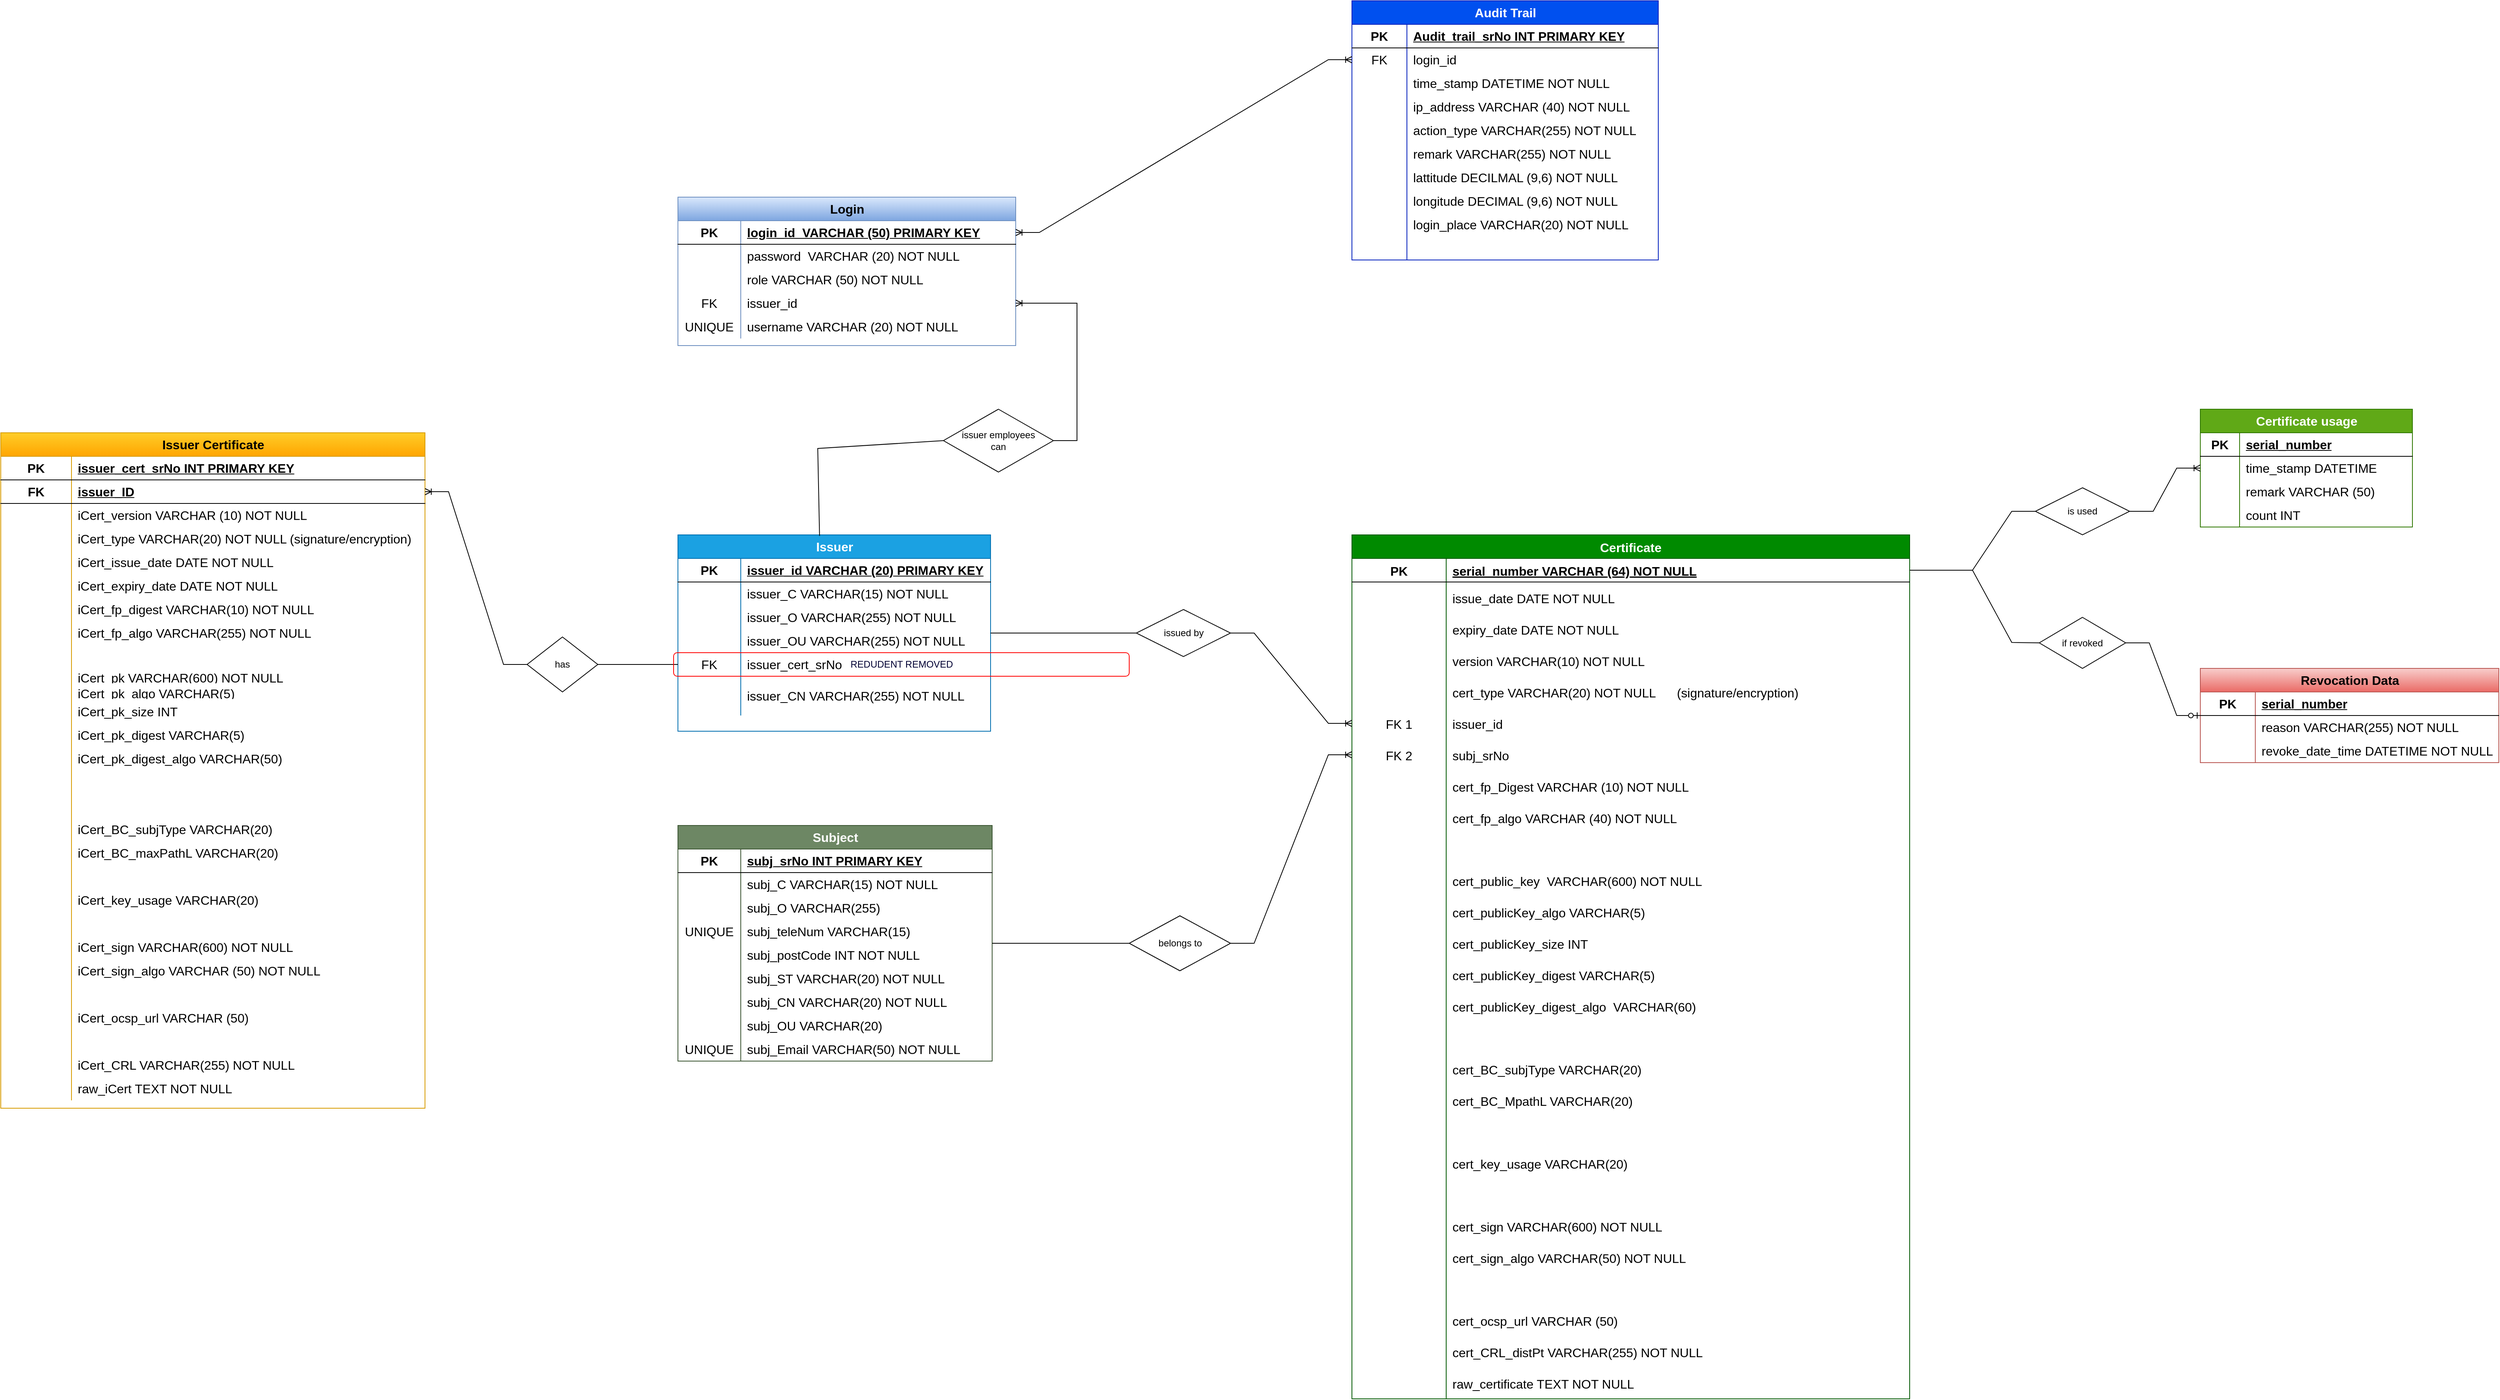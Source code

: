 <mxfile version="22.1.16" type="github">
  <diagram id="R2lEEEUBdFMjLlhIrx00" name="Page-1">
    <mxGraphModel dx="6114" dy="4652" grid="1" gridSize="10" guides="1" tooltips="1" connect="1" arrows="1" fold="1" page="1" pageScale="1" pageWidth="1169" pageHeight="827" math="0" shadow="0" extFonts="Permanent Marker^https://fonts.googleapis.com/css?family=Permanent+Marker">
      <root>
        <mxCell id="0" />
        <mxCell id="1" parent="0" />
        <mxCell id="PCRB14Bkoi_nJQecKA2T-1" value="Certificate" style="shape=table;startSize=30;container=1;collapsible=1;childLayout=tableLayout;fixedRows=1;rowLines=0;fontStyle=1;align=center;resizeLast=1;fillColor=#008a00;fontSize=16;labelBackgroundColor=none;fontColor=#ffffff;strokeColor=#005700;" parent="1" vertex="1">
          <mxGeometry x="-1560" y="-2090" width="710" height="1100" as="geometry" />
        </mxCell>
        <mxCell id="PCRB14Bkoi_nJQecKA2T-2" value="" style="shape=partialRectangle;collapsible=0;dropTarget=0;pointerEvents=0;fillColor=none;points=[[0,0.5],[1,0.5]];portConstraint=eastwest;top=0;left=0;right=0;bottom=1;fontSize=16;labelBackgroundColor=none;" parent="PCRB14Bkoi_nJQecKA2T-1" vertex="1">
          <mxGeometry y="30" width="710" height="30" as="geometry" />
        </mxCell>
        <mxCell id="PCRB14Bkoi_nJQecKA2T-3" value="PK" style="shape=partialRectangle;overflow=hidden;connectable=0;fillColor=none;top=0;left=0;bottom=0;right=0;fontStyle=1;fontSize=16;labelBackgroundColor=none;" parent="PCRB14Bkoi_nJQecKA2T-2" vertex="1">
          <mxGeometry width="120" height="30" as="geometry">
            <mxRectangle width="120" height="30" as="alternateBounds" />
          </mxGeometry>
        </mxCell>
        <mxCell id="PCRB14Bkoi_nJQecKA2T-4" value="serial_number VARCHAR (64) NOT NULL" style="shape=partialRectangle;overflow=hidden;connectable=0;fillColor=none;top=0;left=0;bottom=0;right=0;align=left;spacingLeft=6;fontStyle=5;fontSize=16;labelBackgroundColor=none;" parent="PCRB14Bkoi_nJQecKA2T-2" vertex="1">
          <mxGeometry x="120" width="590" height="30" as="geometry">
            <mxRectangle width="590" height="30" as="alternateBounds" />
          </mxGeometry>
        </mxCell>
        <mxCell id="PCRB14Bkoi_nJQecKA2T-5" value="" style="shape=partialRectangle;collapsible=0;dropTarget=0;pointerEvents=0;fillColor=none;points=[[0,0.5],[1,0.5]];portConstraint=eastwest;top=0;left=0;right=0;bottom=0;fontSize=16;labelBackgroundColor=none;" parent="PCRB14Bkoi_nJQecKA2T-1" vertex="1">
          <mxGeometry y="60" width="710" height="40" as="geometry" />
        </mxCell>
        <mxCell id="PCRB14Bkoi_nJQecKA2T-6" value="" style="shape=partialRectangle;overflow=hidden;connectable=0;fillColor=none;top=0;left=0;bottom=0;right=0;fontSize=16;labelBackgroundColor=none;" parent="PCRB14Bkoi_nJQecKA2T-5" vertex="1">
          <mxGeometry width="120" height="40" as="geometry">
            <mxRectangle width="120" height="40" as="alternateBounds" />
          </mxGeometry>
        </mxCell>
        <mxCell id="PCRB14Bkoi_nJQecKA2T-7" value="issue_date DATE NOT NULL" style="shape=partialRectangle;overflow=hidden;connectable=0;fillColor=none;top=0;left=0;bottom=0;right=0;align=left;spacingLeft=6;dashed=1;fontSize=16;labelBackgroundColor=none;" parent="PCRB14Bkoi_nJQecKA2T-5" vertex="1">
          <mxGeometry x="120" width="590" height="40" as="geometry">
            <mxRectangle width="590" height="40" as="alternateBounds" />
          </mxGeometry>
        </mxCell>
        <mxCell id="PCRB14Bkoi_nJQecKA2T-8" value="" style="shape=partialRectangle;collapsible=0;dropTarget=0;pointerEvents=0;fillColor=none;points=[[0,0.5],[1,0.5]];portConstraint=eastwest;top=0;left=0;right=0;bottom=0;fontSize=16;labelBackgroundColor=none;" parent="PCRB14Bkoi_nJQecKA2T-1" vertex="1">
          <mxGeometry y="100" width="710" height="40" as="geometry" />
        </mxCell>
        <mxCell id="PCRB14Bkoi_nJQecKA2T-9" value="" style="shape=partialRectangle;overflow=hidden;connectable=0;fillColor=none;top=0;left=0;bottom=0;right=0;fontSize=16;labelBackgroundColor=none;" parent="PCRB14Bkoi_nJQecKA2T-8" vertex="1">
          <mxGeometry width="120" height="40" as="geometry">
            <mxRectangle width="120" height="40" as="alternateBounds" />
          </mxGeometry>
        </mxCell>
        <mxCell id="PCRB14Bkoi_nJQecKA2T-10" value="expiry_date DATE NOT NULL" style="shape=partialRectangle;overflow=hidden;connectable=0;fillColor=none;top=0;left=0;bottom=0;right=0;align=left;spacingLeft=6;dashed=1;fontSize=16;labelBackgroundColor=none;" parent="PCRB14Bkoi_nJQecKA2T-8" vertex="1">
          <mxGeometry x="120" width="590" height="40" as="geometry">
            <mxRectangle width="590" height="40" as="alternateBounds" />
          </mxGeometry>
        </mxCell>
        <mxCell id="PCRB14Bkoi_nJQecKA2T-11" value="" style="shape=partialRectangle;collapsible=0;dropTarget=0;pointerEvents=0;fillColor=none;points=[[0,0.5],[1,0.5]];portConstraint=eastwest;top=0;left=0;right=0;bottom=0;fontSize=16;labelBackgroundColor=none;" parent="PCRB14Bkoi_nJQecKA2T-1" vertex="1">
          <mxGeometry y="140" width="710" height="40" as="geometry" />
        </mxCell>
        <mxCell id="PCRB14Bkoi_nJQecKA2T-12" value="" style="shape=partialRectangle;overflow=hidden;connectable=0;fillColor=none;top=0;left=0;bottom=0;right=0;fontSize=16;labelBackgroundColor=none;" parent="PCRB14Bkoi_nJQecKA2T-11" vertex="1">
          <mxGeometry width="120" height="40" as="geometry">
            <mxRectangle width="120" height="40" as="alternateBounds" />
          </mxGeometry>
        </mxCell>
        <mxCell id="PCRB14Bkoi_nJQecKA2T-13" value="version VARCHAR(10) NOT NULL" style="shape=partialRectangle;overflow=hidden;connectable=0;fillColor=none;top=0;left=0;bottom=0;right=0;align=left;spacingLeft=6;dashed=1;fontSize=16;labelBackgroundColor=none;" parent="PCRB14Bkoi_nJQecKA2T-11" vertex="1">
          <mxGeometry x="120" width="590" height="40" as="geometry">
            <mxRectangle width="590" height="40" as="alternateBounds" />
          </mxGeometry>
        </mxCell>
        <mxCell id="sTGas-mFVDPfC52rBdnj-209" value="" style="shape=partialRectangle;collapsible=0;dropTarget=0;pointerEvents=0;fillColor=none;points=[[0,0.5],[1,0.5]];portConstraint=eastwest;top=0;left=0;right=0;bottom=0;fontSize=16;labelBackgroundColor=none;" parent="PCRB14Bkoi_nJQecKA2T-1" vertex="1">
          <mxGeometry y="180" width="710" height="40" as="geometry" />
        </mxCell>
        <mxCell id="sTGas-mFVDPfC52rBdnj-210" value="" style="shape=partialRectangle;overflow=hidden;connectable=0;fillColor=none;top=0;left=0;bottom=0;right=0;fontSize=16;labelBackgroundColor=none;" parent="sTGas-mFVDPfC52rBdnj-209" vertex="1">
          <mxGeometry width="120" height="40" as="geometry">
            <mxRectangle width="120" height="40" as="alternateBounds" />
          </mxGeometry>
        </mxCell>
        <mxCell id="sTGas-mFVDPfC52rBdnj-211" value="cert_type VARCHAR(20) NOT NULL      (signature/encryption)" style="shape=partialRectangle;overflow=hidden;connectable=0;fillColor=none;top=0;left=0;bottom=0;right=0;align=left;spacingLeft=6;dashed=1;fontSize=16;labelBackgroundColor=none;" parent="sTGas-mFVDPfC52rBdnj-209" vertex="1">
          <mxGeometry x="120" width="590" height="40" as="geometry">
            <mxRectangle width="590" height="40" as="alternateBounds" />
          </mxGeometry>
        </mxCell>
        <mxCell id="PCRB14Bkoi_nJQecKA2T-14" value="" style="shape=partialRectangle;collapsible=0;dropTarget=0;pointerEvents=0;fillColor=none;points=[[0,0.5],[1,0.5]];portConstraint=eastwest;top=0;left=0;right=0;bottom=0;fontSize=16;labelBackgroundColor=none;" parent="PCRB14Bkoi_nJQecKA2T-1" vertex="1">
          <mxGeometry y="220" width="710" height="40" as="geometry" />
        </mxCell>
        <mxCell id="PCRB14Bkoi_nJQecKA2T-15" value="FK 1" style="shape=partialRectangle;overflow=hidden;connectable=0;fillColor=none;top=0;left=0;bottom=0;right=0;fontSize=16;labelBackgroundColor=none;" parent="PCRB14Bkoi_nJQecKA2T-14" vertex="1">
          <mxGeometry width="120" height="40" as="geometry">
            <mxRectangle width="120" height="40" as="alternateBounds" />
          </mxGeometry>
        </mxCell>
        <mxCell id="PCRB14Bkoi_nJQecKA2T-16" value="issuer_id" style="shape=partialRectangle;overflow=hidden;connectable=0;fillColor=none;top=0;left=0;bottom=0;right=0;align=left;spacingLeft=6;dashed=1;fontSize=16;labelBackgroundColor=none;" parent="PCRB14Bkoi_nJQecKA2T-14" vertex="1">
          <mxGeometry x="120" width="590" height="40" as="geometry">
            <mxRectangle width="590" height="40" as="alternateBounds" />
          </mxGeometry>
        </mxCell>
        <mxCell id="PCRB14Bkoi_nJQecKA2T-17" value="" style="shape=partialRectangle;collapsible=0;dropTarget=0;pointerEvents=0;fillColor=none;points=[[0,0.5],[1,0.5]];portConstraint=eastwest;top=0;left=0;right=0;bottom=0;fontSize=16;labelBackgroundColor=none;" parent="PCRB14Bkoi_nJQecKA2T-1" vertex="1">
          <mxGeometry y="260" width="710" height="40" as="geometry" />
        </mxCell>
        <mxCell id="PCRB14Bkoi_nJQecKA2T-18" value="FK 2" style="shape=partialRectangle;overflow=hidden;connectable=0;fillColor=none;top=0;left=0;bottom=0;right=0;fontSize=16;labelBackgroundColor=none;" parent="PCRB14Bkoi_nJQecKA2T-17" vertex="1">
          <mxGeometry width="120" height="40" as="geometry">
            <mxRectangle width="120" height="40" as="alternateBounds" />
          </mxGeometry>
        </mxCell>
        <mxCell id="PCRB14Bkoi_nJQecKA2T-19" value="subj_srNo" style="shape=partialRectangle;overflow=hidden;connectable=0;fillColor=none;top=0;left=0;bottom=0;right=0;align=left;spacingLeft=6;dashed=1;fontSize=16;labelBackgroundColor=none;" parent="PCRB14Bkoi_nJQecKA2T-17" vertex="1">
          <mxGeometry x="120" width="590" height="40" as="geometry">
            <mxRectangle width="590" height="40" as="alternateBounds" />
          </mxGeometry>
        </mxCell>
        <mxCell id="PCRB14Bkoi_nJQecKA2T-20" value="" style="shape=partialRectangle;collapsible=0;dropTarget=0;pointerEvents=0;fillColor=none;points=[[0,0.5],[1,0.5]];portConstraint=eastwest;top=0;left=0;right=0;bottom=0;fontSize=16;labelBackgroundColor=none;" parent="PCRB14Bkoi_nJQecKA2T-1" vertex="1">
          <mxGeometry y="300" width="710" height="40" as="geometry" />
        </mxCell>
        <mxCell id="PCRB14Bkoi_nJQecKA2T-21" value="" style="shape=partialRectangle;overflow=hidden;connectable=0;fillColor=none;top=0;left=0;bottom=0;right=0;fontSize=16;labelBackgroundColor=none;" parent="PCRB14Bkoi_nJQecKA2T-20" vertex="1">
          <mxGeometry width="120" height="40" as="geometry">
            <mxRectangle width="120" height="40" as="alternateBounds" />
          </mxGeometry>
        </mxCell>
        <mxCell id="PCRB14Bkoi_nJQecKA2T-22" value="cert_fp_Digest VARCHAR (10) NOT NULL" style="shape=partialRectangle;overflow=hidden;connectable=0;fillColor=none;top=0;left=0;bottom=0;right=0;align=left;spacingLeft=6;dashed=1;fontSize=16;labelBackgroundColor=none;" parent="PCRB14Bkoi_nJQecKA2T-20" vertex="1">
          <mxGeometry x="120" width="590" height="40" as="geometry">
            <mxRectangle width="590" height="40" as="alternateBounds" />
          </mxGeometry>
        </mxCell>
        <mxCell id="PCRB14Bkoi_nJQecKA2T-23" value="" style="shape=partialRectangle;collapsible=0;dropTarget=0;pointerEvents=0;fillColor=none;points=[[0,0.5],[1,0.5]];portConstraint=eastwest;top=0;left=0;right=0;bottom=0;fontSize=16;labelBackgroundColor=none;" parent="PCRB14Bkoi_nJQecKA2T-1" vertex="1">
          <mxGeometry y="340" width="710" height="40" as="geometry" />
        </mxCell>
        <mxCell id="PCRB14Bkoi_nJQecKA2T-24" value="" style="shape=partialRectangle;overflow=hidden;connectable=0;fillColor=none;top=0;left=0;bottom=0;right=0;fontSize=16;labelBackgroundColor=none;" parent="PCRB14Bkoi_nJQecKA2T-23" vertex="1">
          <mxGeometry width="120" height="40" as="geometry">
            <mxRectangle width="120" height="40" as="alternateBounds" />
          </mxGeometry>
        </mxCell>
        <mxCell id="PCRB14Bkoi_nJQecKA2T-25" value="cert_fp_algo VARCHAR (40) NOT NULL" style="shape=partialRectangle;overflow=hidden;connectable=0;fillColor=none;top=0;left=0;bottom=0;right=0;align=left;spacingLeft=6;dashed=1;fontSize=16;labelBackgroundColor=none;" parent="PCRB14Bkoi_nJQecKA2T-23" vertex="1">
          <mxGeometry x="120" width="590" height="40" as="geometry">
            <mxRectangle width="590" height="40" as="alternateBounds" />
          </mxGeometry>
        </mxCell>
        <mxCell id="PCRB14Bkoi_nJQecKA2T-469" value="" style="shape=partialRectangle;collapsible=0;dropTarget=0;pointerEvents=0;fillColor=none;points=[[0,0.5],[1,0.5]];portConstraint=eastwest;top=0;left=0;right=0;bottom=0;fontSize=16;labelBackgroundColor=none;" parent="PCRB14Bkoi_nJQecKA2T-1" vertex="1">
          <mxGeometry y="380" width="710" height="40" as="geometry" />
        </mxCell>
        <mxCell id="PCRB14Bkoi_nJQecKA2T-470" value="" style="shape=partialRectangle;overflow=hidden;connectable=0;fillColor=none;top=0;left=0;bottom=0;right=0;fontSize=16;labelBackgroundColor=none;" parent="PCRB14Bkoi_nJQecKA2T-469" vertex="1">
          <mxGeometry width="120" height="40" as="geometry">
            <mxRectangle width="120" height="40" as="alternateBounds" />
          </mxGeometry>
        </mxCell>
        <mxCell id="PCRB14Bkoi_nJQecKA2T-471" value="" style="shape=partialRectangle;overflow=hidden;connectable=0;fillColor=none;top=0;left=0;bottom=0;right=0;align=left;spacingLeft=6;dashed=1;fontSize=16;labelBackgroundColor=none;" parent="PCRB14Bkoi_nJQecKA2T-469" vertex="1">
          <mxGeometry x="120" width="590" height="40" as="geometry">
            <mxRectangle width="590" height="40" as="alternateBounds" />
          </mxGeometry>
        </mxCell>
        <mxCell id="PCRB14Bkoi_nJQecKA2T-26" value="" style="shape=partialRectangle;collapsible=0;dropTarget=0;pointerEvents=0;fillColor=none;points=[[0,0.5],[1,0.5]];portConstraint=eastwest;top=0;left=0;right=0;bottom=0;fontSize=16;labelBackgroundColor=none;" parent="PCRB14Bkoi_nJQecKA2T-1" vertex="1">
          <mxGeometry y="420" width="710" height="40" as="geometry" />
        </mxCell>
        <mxCell id="PCRB14Bkoi_nJQecKA2T-27" value="" style="shape=partialRectangle;overflow=hidden;connectable=0;fillColor=none;top=0;left=0;bottom=0;right=0;fontSize=16;labelBackgroundColor=none;" parent="PCRB14Bkoi_nJQecKA2T-26" vertex="1">
          <mxGeometry width="120" height="40" as="geometry">
            <mxRectangle width="120" height="40" as="alternateBounds" />
          </mxGeometry>
        </mxCell>
        <mxCell id="PCRB14Bkoi_nJQecKA2T-28" value="cert_public_key  VARCHAR(600) NOT NULL" style="shape=partialRectangle;overflow=hidden;connectable=0;fillColor=none;top=0;left=0;bottom=0;right=0;align=left;spacingLeft=6;dashed=1;fontSize=16;labelBackgroundColor=none;" parent="PCRB14Bkoi_nJQecKA2T-26" vertex="1">
          <mxGeometry x="120" width="590" height="40" as="geometry">
            <mxRectangle width="590" height="40" as="alternateBounds" />
          </mxGeometry>
        </mxCell>
        <mxCell id="PCRB14Bkoi_nJQecKA2T-385" value="" style="shape=partialRectangle;collapsible=0;dropTarget=0;pointerEvents=0;fillColor=none;points=[[0,0.5],[1,0.5]];portConstraint=eastwest;top=0;left=0;right=0;bottom=0;fontSize=16;labelBackgroundColor=none;" parent="PCRB14Bkoi_nJQecKA2T-1" vertex="1">
          <mxGeometry y="460" width="710" height="40" as="geometry" />
        </mxCell>
        <mxCell id="PCRB14Bkoi_nJQecKA2T-386" value="" style="shape=partialRectangle;overflow=hidden;connectable=0;fillColor=none;top=0;left=0;bottom=0;right=0;fontSize=16;labelBackgroundColor=none;" parent="PCRB14Bkoi_nJQecKA2T-385" vertex="1">
          <mxGeometry width="120" height="40" as="geometry">
            <mxRectangle width="120" height="40" as="alternateBounds" />
          </mxGeometry>
        </mxCell>
        <mxCell id="PCRB14Bkoi_nJQecKA2T-387" value="cert_publicKey_algo VARCHAR(5)" style="shape=partialRectangle;overflow=hidden;connectable=0;fillColor=none;top=0;left=0;bottom=0;right=0;align=left;spacingLeft=6;dashed=1;fontSize=16;labelBackgroundColor=none;" parent="PCRB14Bkoi_nJQecKA2T-385" vertex="1">
          <mxGeometry x="120" width="590" height="40" as="geometry">
            <mxRectangle width="590" height="40" as="alternateBounds" />
          </mxGeometry>
        </mxCell>
        <mxCell id="PCRB14Bkoi_nJQecKA2T-391" value="" style="shape=partialRectangle;collapsible=0;dropTarget=0;pointerEvents=0;fillColor=none;points=[[0,0.5],[1,0.5]];portConstraint=eastwest;top=0;left=0;right=0;bottom=0;fontSize=16;labelBackgroundColor=none;" parent="PCRB14Bkoi_nJQecKA2T-1" vertex="1">
          <mxGeometry y="500" width="710" height="40" as="geometry" />
        </mxCell>
        <mxCell id="PCRB14Bkoi_nJQecKA2T-392" value="" style="shape=partialRectangle;overflow=hidden;connectable=0;fillColor=none;top=0;left=0;bottom=0;right=0;fontSize=16;labelBackgroundColor=none;" parent="PCRB14Bkoi_nJQecKA2T-391" vertex="1">
          <mxGeometry width="120" height="40" as="geometry">
            <mxRectangle width="120" height="40" as="alternateBounds" />
          </mxGeometry>
        </mxCell>
        <mxCell id="PCRB14Bkoi_nJQecKA2T-393" value="cert_publicKey_size INT" style="shape=partialRectangle;overflow=hidden;connectable=0;fillColor=none;top=0;left=0;bottom=0;right=0;align=left;spacingLeft=6;dashed=1;fontSize=16;labelBackgroundColor=none;" parent="PCRB14Bkoi_nJQecKA2T-391" vertex="1">
          <mxGeometry x="120" width="590" height="40" as="geometry">
            <mxRectangle width="590" height="40" as="alternateBounds" />
          </mxGeometry>
        </mxCell>
        <mxCell id="PCRB14Bkoi_nJQecKA2T-397" value="" style="shape=partialRectangle;collapsible=0;dropTarget=0;pointerEvents=0;fillColor=none;points=[[0,0.5],[1,0.5]];portConstraint=eastwest;top=0;left=0;right=0;bottom=0;fontSize=16;labelBackgroundColor=none;" parent="PCRB14Bkoi_nJQecKA2T-1" vertex="1">
          <mxGeometry y="540" width="710" height="40" as="geometry" />
        </mxCell>
        <mxCell id="PCRB14Bkoi_nJQecKA2T-398" value="" style="shape=partialRectangle;overflow=hidden;connectable=0;fillColor=none;top=0;left=0;bottom=0;right=0;fontSize=16;labelBackgroundColor=none;" parent="PCRB14Bkoi_nJQecKA2T-397" vertex="1">
          <mxGeometry width="120" height="40" as="geometry">
            <mxRectangle width="120" height="40" as="alternateBounds" />
          </mxGeometry>
        </mxCell>
        <mxCell id="PCRB14Bkoi_nJQecKA2T-399" value="cert_publicKey_digest VARCHAR(5)" style="shape=partialRectangle;overflow=hidden;connectable=0;fillColor=none;top=0;left=0;bottom=0;right=0;align=left;spacingLeft=6;dashed=1;fontSize=16;labelBackgroundColor=none;" parent="PCRB14Bkoi_nJQecKA2T-397" vertex="1">
          <mxGeometry x="120" width="590" height="40" as="geometry">
            <mxRectangle width="590" height="40" as="alternateBounds" />
          </mxGeometry>
        </mxCell>
        <mxCell id="PCRB14Bkoi_nJQecKA2T-400" value="" style="shape=partialRectangle;collapsible=0;dropTarget=0;pointerEvents=0;fillColor=none;points=[[0,0.5],[1,0.5]];portConstraint=eastwest;top=0;left=0;right=0;bottom=0;fontSize=16;labelBackgroundColor=none;" parent="PCRB14Bkoi_nJQecKA2T-1" vertex="1">
          <mxGeometry y="580" width="710" height="40" as="geometry" />
        </mxCell>
        <mxCell id="PCRB14Bkoi_nJQecKA2T-401" value="" style="shape=partialRectangle;overflow=hidden;connectable=0;fillColor=none;top=0;left=0;bottom=0;right=0;fontSize=16;labelBackgroundColor=none;" parent="PCRB14Bkoi_nJQecKA2T-400" vertex="1">
          <mxGeometry width="120" height="40" as="geometry">
            <mxRectangle width="120" height="40" as="alternateBounds" />
          </mxGeometry>
        </mxCell>
        <mxCell id="PCRB14Bkoi_nJQecKA2T-402" value="cert_publicKey_digest_algo  VARCHAR(60)" style="shape=partialRectangle;overflow=hidden;connectable=0;fillColor=none;top=0;left=0;bottom=0;right=0;align=left;spacingLeft=6;dashed=1;fontSize=16;labelBackgroundColor=none;" parent="PCRB14Bkoi_nJQecKA2T-400" vertex="1">
          <mxGeometry x="120" width="590" height="40" as="geometry">
            <mxRectangle width="590" height="40" as="alternateBounds" />
          </mxGeometry>
        </mxCell>
        <mxCell id="PCRB14Bkoi_nJQecKA2T-481" value="" style="shape=partialRectangle;collapsible=0;dropTarget=0;pointerEvents=0;fillColor=none;points=[[0,0.5],[1,0.5]];portConstraint=eastwest;top=0;left=0;right=0;bottom=0;fontSize=16;labelBackgroundColor=none;" parent="PCRB14Bkoi_nJQecKA2T-1" vertex="1">
          <mxGeometry y="620" width="710" height="40" as="geometry" />
        </mxCell>
        <mxCell id="PCRB14Bkoi_nJQecKA2T-482" value="" style="shape=partialRectangle;overflow=hidden;connectable=0;fillColor=none;top=0;left=0;bottom=0;right=0;fontSize=16;labelBackgroundColor=none;" parent="PCRB14Bkoi_nJQecKA2T-481" vertex="1">
          <mxGeometry width="120" height="40" as="geometry">
            <mxRectangle width="120" height="40" as="alternateBounds" />
          </mxGeometry>
        </mxCell>
        <mxCell id="PCRB14Bkoi_nJQecKA2T-483" value="" style="shape=partialRectangle;overflow=hidden;connectable=0;fillColor=none;top=0;left=0;bottom=0;right=0;align=left;spacingLeft=6;dashed=1;fontSize=16;labelBackgroundColor=none;" parent="PCRB14Bkoi_nJQecKA2T-481" vertex="1">
          <mxGeometry x="120" width="590" height="40" as="geometry">
            <mxRectangle width="590" height="40" as="alternateBounds" />
          </mxGeometry>
        </mxCell>
        <mxCell id="PCRB14Bkoi_nJQecKA2T-35" value="" style="shape=partialRectangle;collapsible=0;dropTarget=0;pointerEvents=0;fillColor=none;points=[[0,0.5],[1,0.5]];portConstraint=eastwest;top=0;left=0;right=0;bottom=0;fontSize=16;labelBackgroundColor=none;" parent="PCRB14Bkoi_nJQecKA2T-1" vertex="1">
          <mxGeometry y="660" width="710" height="40" as="geometry" />
        </mxCell>
        <mxCell id="PCRB14Bkoi_nJQecKA2T-36" value="" style="shape=partialRectangle;overflow=hidden;connectable=0;fillColor=none;top=0;left=0;bottom=0;right=0;fontSize=16;labelBackgroundColor=none;" parent="PCRB14Bkoi_nJQecKA2T-35" vertex="1">
          <mxGeometry width="120" height="40" as="geometry">
            <mxRectangle width="120" height="40" as="alternateBounds" />
          </mxGeometry>
        </mxCell>
        <mxCell id="PCRB14Bkoi_nJQecKA2T-37" value="cert_BC_subjType VARCHAR(20)" style="shape=partialRectangle;overflow=hidden;connectable=0;fillColor=none;top=0;left=0;bottom=0;right=0;align=left;spacingLeft=6;dashed=1;fontSize=16;labelBackgroundColor=none;" parent="PCRB14Bkoi_nJQecKA2T-35" vertex="1">
          <mxGeometry x="120" width="590" height="40" as="geometry">
            <mxRectangle width="590" height="40" as="alternateBounds" />
          </mxGeometry>
        </mxCell>
        <mxCell id="PCRB14Bkoi_nJQecKA2T-490" value="" style="shape=partialRectangle;collapsible=0;dropTarget=0;pointerEvents=0;fillColor=none;points=[[0,0.5],[1,0.5]];portConstraint=eastwest;top=0;left=0;right=0;bottom=0;fontSize=16;labelBackgroundColor=none;" parent="PCRB14Bkoi_nJQecKA2T-1" vertex="1">
          <mxGeometry y="700" width="710" height="40" as="geometry" />
        </mxCell>
        <mxCell id="PCRB14Bkoi_nJQecKA2T-491" value="" style="shape=partialRectangle;overflow=hidden;connectable=0;fillColor=none;top=0;left=0;bottom=0;right=0;fontSize=16;labelBackgroundColor=none;" parent="PCRB14Bkoi_nJQecKA2T-490" vertex="1">
          <mxGeometry width="120" height="40" as="geometry">
            <mxRectangle width="120" height="40" as="alternateBounds" />
          </mxGeometry>
        </mxCell>
        <mxCell id="PCRB14Bkoi_nJQecKA2T-492" value="cert_BC_MpathL VARCHAR(20)" style="shape=partialRectangle;overflow=hidden;connectable=0;fillColor=none;top=0;left=0;bottom=0;right=0;align=left;spacingLeft=6;dashed=1;fontSize=16;labelBackgroundColor=none;" parent="PCRB14Bkoi_nJQecKA2T-490" vertex="1">
          <mxGeometry x="120" width="590" height="40" as="geometry">
            <mxRectangle width="590" height="40" as="alternateBounds" />
          </mxGeometry>
        </mxCell>
        <mxCell id="PCRB14Bkoi_nJQecKA2T-484" value="" style="shape=partialRectangle;collapsible=0;dropTarget=0;pointerEvents=0;fillColor=none;points=[[0,0.5],[1,0.5]];portConstraint=eastwest;top=0;left=0;right=0;bottom=0;fontSize=16;labelBackgroundColor=none;" parent="PCRB14Bkoi_nJQecKA2T-1" vertex="1">
          <mxGeometry y="740" width="710" height="40" as="geometry" />
        </mxCell>
        <mxCell id="PCRB14Bkoi_nJQecKA2T-485" value="" style="shape=partialRectangle;overflow=hidden;connectable=0;fillColor=none;top=0;left=0;bottom=0;right=0;fontSize=16;labelBackgroundColor=none;" parent="PCRB14Bkoi_nJQecKA2T-484" vertex="1">
          <mxGeometry width="120" height="40" as="geometry">
            <mxRectangle width="120" height="40" as="alternateBounds" />
          </mxGeometry>
        </mxCell>
        <mxCell id="PCRB14Bkoi_nJQecKA2T-486" value="" style="shape=partialRectangle;overflow=hidden;connectable=0;fillColor=none;top=0;left=0;bottom=0;right=0;align=left;spacingLeft=6;dashed=1;fontSize=16;labelBackgroundColor=none;" parent="PCRB14Bkoi_nJQecKA2T-484" vertex="1">
          <mxGeometry x="120" width="590" height="40" as="geometry">
            <mxRectangle width="590" height="40" as="alternateBounds" />
          </mxGeometry>
        </mxCell>
        <mxCell id="PCRB14Bkoi_nJQecKA2T-38" value="" style="shape=partialRectangle;collapsible=0;dropTarget=0;pointerEvents=0;fillColor=none;points=[[0,0.5],[1,0.5]];portConstraint=eastwest;top=0;left=0;right=0;bottom=0;fontSize=16;labelBackgroundColor=none;" parent="PCRB14Bkoi_nJQecKA2T-1" vertex="1">
          <mxGeometry y="780" width="710" height="40" as="geometry" />
        </mxCell>
        <mxCell id="PCRB14Bkoi_nJQecKA2T-39" value="" style="shape=partialRectangle;overflow=hidden;connectable=0;fillColor=none;top=0;left=0;bottom=0;right=0;fontSize=16;labelBackgroundColor=none;" parent="PCRB14Bkoi_nJQecKA2T-38" vertex="1">
          <mxGeometry width="120" height="40" as="geometry">
            <mxRectangle width="120" height="40" as="alternateBounds" />
          </mxGeometry>
        </mxCell>
        <mxCell id="PCRB14Bkoi_nJQecKA2T-40" value="cert_key_usage VARCHAR(20)" style="shape=partialRectangle;overflow=hidden;connectable=0;fillColor=none;top=0;left=0;bottom=0;right=0;align=left;spacingLeft=6;dashed=1;fontSize=16;labelBackgroundColor=none;" parent="PCRB14Bkoi_nJQecKA2T-38" vertex="1">
          <mxGeometry x="120" width="590" height="40" as="geometry">
            <mxRectangle width="590" height="40" as="alternateBounds" />
          </mxGeometry>
        </mxCell>
        <mxCell id="PCRB14Bkoi_nJQecKA2T-496" value="" style="shape=partialRectangle;collapsible=0;dropTarget=0;pointerEvents=0;fillColor=none;points=[[0,0.5],[1,0.5]];portConstraint=eastwest;top=0;left=0;right=0;bottom=0;fontSize=16;labelBackgroundColor=none;" parent="PCRB14Bkoi_nJQecKA2T-1" vertex="1">
          <mxGeometry y="820" width="710" height="40" as="geometry" />
        </mxCell>
        <mxCell id="PCRB14Bkoi_nJQecKA2T-497" value="" style="shape=partialRectangle;overflow=hidden;connectable=0;fillColor=none;top=0;left=0;bottom=0;right=0;fontSize=16;labelBackgroundColor=none;" parent="PCRB14Bkoi_nJQecKA2T-496" vertex="1">
          <mxGeometry width="120" height="40" as="geometry">
            <mxRectangle width="120" height="40" as="alternateBounds" />
          </mxGeometry>
        </mxCell>
        <mxCell id="PCRB14Bkoi_nJQecKA2T-498" value="" style="shape=partialRectangle;overflow=hidden;connectable=0;fillColor=none;top=0;left=0;bottom=0;right=0;align=left;spacingLeft=6;dashed=1;fontSize=16;labelBackgroundColor=none;" parent="PCRB14Bkoi_nJQecKA2T-496" vertex="1">
          <mxGeometry x="120" width="590" height="40" as="geometry">
            <mxRectangle width="590" height="40" as="alternateBounds" />
          </mxGeometry>
        </mxCell>
        <mxCell id="PCRB14Bkoi_nJQecKA2T-41" value="" style="shape=partialRectangle;collapsible=0;dropTarget=0;pointerEvents=0;fillColor=none;points=[[0,0.5],[1,0.5]];portConstraint=eastwest;top=0;left=0;right=0;bottom=0;fontSize=16;labelBackgroundColor=none;" parent="PCRB14Bkoi_nJQecKA2T-1" vertex="1">
          <mxGeometry y="860" width="710" height="40" as="geometry" />
        </mxCell>
        <mxCell id="PCRB14Bkoi_nJQecKA2T-42" value="" style="shape=partialRectangle;overflow=hidden;connectable=0;fillColor=none;top=0;left=0;bottom=0;right=0;fontSize=16;labelBackgroundColor=none;" parent="PCRB14Bkoi_nJQecKA2T-41" vertex="1">
          <mxGeometry width="120" height="40" as="geometry">
            <mxRectangle width="120" height="40" as="alternateBounds" />
          </mxGeometry>
        </mxCell>
        <mxCell id="PCRB14Bkoi_nJQecKA2T-43" value="cert_sign VARCHAR(600) NOT NULL" style="shape=partialRectangle;overflow=hidden;connectable=0;fillColor=none;top=0;left=0;bottom=0;right=0;align=left;spacingLeft=6;dashed=1;fontSize=16;labelBackgroundColor=none;" parent="PCRB14Bkoi_nJQecKA2T-41" vertex="1">
          <mxGeometry x="120" width="590" height="40" as="geometry">
            <mxRectangle width="590" height="40" as="alternateBounds" />
          </mxGeometry>
        </mxCell>
        <mxCell id="PCRB14Bkoi_nJQecKA2T-502" value="" style="shape=partialRectangle;collapsible=0;dropTarget=0;pointerEvents=0;fillColor=none;points=[[0,0.5],[1,0.5]];portConstraint=eastwest;top=0;left=0;right=0;bottom=0;fontSize=16;labelBackgroundColor=none;" parent="PCRB14Bkoi_nJQecKA2T-1" vertex="1">
          <mxGeometry y="900" width="710" height="40" as="geometry" />
        </mxCell>
        <mxCell id="PCRB14Bkoi_nJQecKA2T-503" value="" style="shape=partialRectangle;overflow=hidden;connectable=0;fillColor=none;top=0;left=0;bottom=0;right=0;fontSize=16;labelBackgroundColor=none;" parent="PCRB14Bkoi_nJQecKA2T-502" vertex="1">
          <mxGeometry width="120" height="40" as="geometry">
            <mxRectangle width="120" height="40" as="alternateBounds" />
          </mxGeometry>
        </mxCell>
        <mxCell id="PCRB14Bkoi_nJQecKA2T-504" value="cert_sign_algo VARCHAR(50) NOT NULL" style="shape=partialRectangle;overflow=hidden;connectable=0;fillColor=none;top=0;left=0;bottom=0;right=0;align=left;spacingLeft=6;dashed=1;fontSize=16;labelBackgroundColor=none;" parent="PCRB14Bkoi_nJQecKA2T-502" vertex="1">
          <mxGeometry x="120" width="590" height="40" as="geometry">
            <mxRectangle width="590" height="40" as="alternateBounds" />
          </mxGeometry>
        </mxCell>
        <mxCell id="PCRB14Bkoi_nJQecKA2T-505" value="" style="shape=partialRectangle;collapsible=0;dropTarget=0;pointerEvents=0;fillColor=none;points=[[0,0.5],[1,0.5]];portConstraint=eastwest;top=0;left=0;right=0;bottom=0;fontSize=16;labelBackgroundColor=none;" parent="PCRB14Bkoi_nJQecKA2T-1" vertex="1">
          <mxGeometry y="940" width="710" height="40" as="geometry" />
        </mxCell>
        <mxCell id="PCRB14Bkoi_nJQecKA2T-506" value="" style="shape=partialRectangle;overflow=hidden;connectable=0;fillColor=none;top=0;left=0;bottom=0;right=0;fontSize=16;labelBackgroundColor=none;" parent="PCRB14Bkoi_nJQecKA2T-505" vertex="1">
          <mxGeometry width="120" height="40" as="geometry">
            <mxRectangle width="120" height="40" as="alternateBounds" />
          </mxGeometry>
        </mxCell>
        <mxCell id="PCRB14Bkoi_nJQecKA2T-507" value="" style="shape=partialRectangle;overflow=hidden;connectable=0;fillColor=none;top=0;left=0;bottom=0;right=0;align=left;spacingLeft=6;dashed=1;fontSize=16;labelBackgroundColor=none;" parent="PCRB14Bkoi_nJQecKA2T-505" vertex="1">
          <mxGeometry x="120" width="590" height="40" as="geometry">
            <mxRectangle width="590" height="40" as="alternateBounds" />
          </mxGeometry>
        </mxCell>
        <mxCell id="PCRB14Bkoi_nJQecKA2T-517" value="" style="shape=partialRectangle;collapsible=0;dropTarget=0;pointerEvents=0;fillColor=none;points=[[0,0.5],[1,0.5]];portConstraint=eastwest;top=0;left=0;right=0;bottom=0;fontSize=16;labelBackgroundColor=none;" parent="PCRB14Bkoi_nJQecKA2T-1" vertex="1">
          <mxGeometry y="980" width="710" height="40" as="geometry" />
        </mxCell>
        <mxCell id="PCRB14Bkoi_nJQecKA2T-518" value="" style="shape=partialRectangle;overflow=hidden;connectable=0;fillColor=none;top=0;left=0;bottom=0;right=0;fontSize=16;labelBackgroundColor=none;" parent="PCRB14Bkoi_nJQecKA2T-517" vertex="1">
          <mxGeometry width="120" height="40" as="geometry">
            <mxRectangle width="120" height="40" as="alternateBounds" />
          </mxGeometry>
        </mxCell>
        <mxCell id="PCRB14Bkoi_nJQecKA2T-519" value="cert_ocsp_url VARCHAR (50)" style="shape=partialRectangle;overflow=hidden;connectable=0;fillColor=none;top=0;left=0;bottom=0;right=0;align=left;spacingLeft=6;dashed=1;fontSize=16;labelBackgroundColor=none;" parent="PCRB14Bkoi_nJQecKA2T-517" vertex="1">
          <mxGeometry x="120" width="590" height="40" as="geometry">
            <mxRectangle width="590" height="40" as="alternateBounds" />
          </mxGeometry>
        </mxCell>
        <mxCell id="PCRB14Bkoi_nJQecKA2T-355" value="" style="shape=partialRectangle;collapsible=0;dropTarget=0;pointerEvents=0;fillColor=none;points=[[0,0.5],[1,0.5]];portConstraint=eastwest;top=0;left=0;right=0;bottom=0;fontSize=16;labelBackgroundColor=none;" parent="PCRB14Bkoi_nJQecKA2T-1" vertex="1">
          <mxGeometry y="1020" width="710" height="40" as="geometry" />
        </mxCell>
        <mxCell id="PCRB14Bkoi_nJQecKA2T-356" value="" style="shape=partialRectangle;overflow=hidden;connectable=0;fillColor=none;top=0;left=0;bottom=0;right=0;fontSize=16;labelBackgroundColor=none;" parent="PCRB14Bkoi_nJQecKA2T-355" vertex="1">
          <mxGeometry width="120" height="40" as="geometry">
            <mxRectangle width="120" height="40" as="alternateBounds" />
          </mxGeometry>
        </mxCell>
        <mxCell id="PCRB14Bkoi_nJQecKA2T-357" value="cert_CRL_distPt VARCHAR(255) NOT NULL" style="shape=partialRectangle;overflow=hidden;connectable=0;fillColor=none;top=0;left=0;bottom=0;right=0;align=left;spacingLeft=6;dashed=1;fontSize=16;labelBackgroundColor=none;" parent="PCRB14Bkoi_nJQecKA2T-355" vertex="1">
          <mxGeometry x="120" width="590" height="40" as="geometry">
            <mxRectangle width="590" height="40" as="alternateBounds" />
          </mxGeometry>
        </mxCell>
        <mxCell id="PCRB14Bkoi_nJQecKA2T-44" value="" style="shape=partialRectangle;collapsible=0;dropTarget=0;pointerEvents=0;fillColor=none;points=[[0,0.5],[1,0.5]];portConstraint=eastwest;top=0;left=0;right=0;bottom=0;fontSize=16;labelBackgroundColor=none;" parent="PCRB14Bkoi_nJQecKA2T-1" vertex="1">
          <mxGeometry y="1060" width="710" height="40" as="geometry" />
        </mxCell>
        <mxCell id="PCRB14Bkoi_nJQecKA2T-45" value="" style="shape=partialRectangle;overflow=hidden;connectable=0;fillColor=none;top=0;left=0;bottom=0;right=0;fontSize=16;labelBackgroundColor=none;" parent="PCRB14Bkoi_nJQecKA2T-44" vertex="1">
          <mxGeometry width="120" height="40" as="geometry">
            <mxRectangle width="120" height="40" as="alternateBounds" />
          </mxGeometry>
        </mxCell>
        <mxCell id="PCRB14Bkoi_nJQecKA2T-46" value="raw_certificate TEXT NOT NULL" style="shape=partialRectangle;overflow=hidden;connectable=0;fillColor=none;top=0;left=0;bottom=0;right=0;align=left;spacingLeft=6;dashed=1;fontSize=16;labelBackgroundColor=none;" parent="PCRB14Bkoi_nJQecKA2T-44" vertex="1">
          <mxGeometry x="120" width="590" height="40" as="geometry">
            <mxRectangle width="590" height="40" as="alternateBounds" />
          </mxGeometry>
        </mxCell>
        <mxCell id="PCRB14Bkoi_nJQecKA2T-47" value="Subject" style="shape=table;startSize=30;container=1;collapsible=1;childLayout=tableLayout;fixedRows=1;rowLines=0;fontStyle=1;align=center;resizeLast=1;html=1;fontSize=16;labelBackgroundColor=none;fillColor=#6d8764;fontColor=#ffffff;strokeColor=#3A5431;" parent="1" vertex="1">
          <mxGeometry x="-2418" y="-1720" width="400" height="300" as="geometry" />
        </mxCell>
        <mxCell id="PCRB14Bkoi_nJQecKA2T-48" value="" style="shape=tableRow;horizontal=0;startSize=0;swimlaneHead=0;swimlaneBody=0;fillColor=none;collapsible=0;dropTarget=0;points=[[0,0.5],[1,0.5]];portConstraint=eastwest;top=0;left=0;right=0;bottom=1;fontSize=16;labelBackgroundColor=none;" parent="PCRB14Bkoi_nJQecKA2T-47" vertex="1">
          <mxGeometry y="30" width="400" height="30" as="geometry" />
        </mxCell>
        <mxCell id="PCRB14Bkoi_nJQecKA2T-49" value="PK" style="shape=partialRectangle;connectable=0;fillColor=none;top=0;left=0;bottom=0;right=0;fontStyle=1;overflow=hidden;whiteSpace=wrap;html=1;fontSize=16;labelBackgroundColor=none;" parent="PCRB14Bkoi_nJQecKA2T-48" vertex="1">
          <mxGeometry width="80" height="30" as="geometry">
            <mxRectangle width="80" height="30" as="alternateBounds" />
          </mxGeometry>
        </mxCell>
        <mxCell id="PCRB14Bkoi_nJQecKA2T-50" value="subj_srNo INT PRIMARY KEY" style="shape=partialRectangle;connectable=0;fillColor=none;top=0;left=0;bottom=0;right=0;align=left;spacingLeft=6;fontStyle=5;overflow=hidden;whiteSpace=wrap;html=1;fontSize=16;labelBackgroundColor=none;" parent="PCRB14Bkoi_nJQecKA2T-48" vertex="1">
          <mxGeometry x="80" width="320" height="30" as="geometry">
            <mxRectangle width="320" height="30" as="alternateBounds" />
          </mxGeometry>
        </mxCell>
        <mxCell id="PCRB14Bkoi_nJQecKA2T-51" value="" style="shape=tableRow;horizontal=0;startSize=0;swimlaneHead=0;swimlaneBody=0;fillColor=none;collapsible=0;dropTarget=0;points=[[0,0.5],[1,0.5]];portConstraint=eastwest;top=0;left=0;right=0;bottom=0;fontSize=16;labelBackgroundColor=none;" parent="PCRB14Bkoi_nJQecKA2T-47" vertex="1">
          <mxGeometry y="60" width="400" height="30" as="geometry" />
        </mxCell>
        <mxCell id="PCRB14Bkoi_nJQecKA2T-52" value="" style="shape=partialRectangle;connectable=0;fillColor=none;top=0;left=0;bottom=0;right=0;editable=1;overflow=hidden;whiteSpace=wrap;html=1;fontSize=16;labelBackgroundColor=none;" parent="PCRB14Bkoi_nJQecKA2T-51" vertex="1">
          <mxGeometry width="80" height="30" as="geometry">
            <mxRectangle width="80" height="30" as="alternateBounds" />
          </mxGeometry>
        </mxCell>
        <mxCell id="PCRB14Bkoi_nJQecKA2T-53" value="subj_C VARCHAR(15) NOT NULL" style="shape=partialRectangle;connectable=0;fillColor=none;top=0;left=0;bottom=0;right=0;align=left;spacingLeft=6;overflow=hidden;whiteSpace=wrap;html=1;fontSize=16;labelBackgroundColor=none;" parent="PCRB14Bkoi_nJQecKA2T-51" vertex="1">
          <mxGeometry x="80" width="320" height="30" as="geometry">
            <mxRectangle width="320" height="30" as="alternateBounds" />
          </mxGeometry>
        </mxCell>
        <mxCell id="PCRB14Bkoi_nJQecKA2T-54" value="" style="shape=tableRow;horizontal=0;startSize=0;swimlaneHead=0;swimlaneBody=0;fillColor=none;collapsible=0;dropTarget=0;points=[[0,0.5],[1,0.5]];portConstraint=eastwest;top=0;left=0;right=0;bottom=0;fontSize=16;labelBackgroundColor=none;" parent="PCRB14Bkoi_nJQecKA2T-47" vertex="1">
          <mxGeometry y="90" width="400" height="30" as="geometry" />
        </mxCell>
        <mxCell id="PCRB14Bkoi_nJQecKA2T-55" value="" style="shape=partialRectangle;connectable=0;fillColor=none;top=0;left=0;bottom=0;right=0;editable=1;overflow=hidden;whiteSpace=wrap;html=1;fontSize=16;labelBackgroundColor=none;" parent="PCRB14Bkoi_nJQecKA2T-54" vertex="1">
          <mxGeometry width="80" height="30" as="geometry">
            <mxRectangle width="80" height="30" as="alternateBounds" />
          </mxGeometry>
        </mxCell>
        <mxCell id="PCRB14Bkoi_nJQecKA2T-56" value="subj_O VARCHAR(255)" style="shape=partialRectangle;connectable=0;fillColor=none;top=0;left=0;bottom=0;right=0;align=left;spacingLeft=6;overflow=hidden;whiteSpace=wrap;html=1;fontSize=16;labelBackgroundColor=none;" parent="PCRB14Bkoi_nJQecKA2T-54" vertex="1">
          <mxGeometry x="80" width="320" height="30" as="geometry">
            <mxRectangle width="320" height="30" as="alternateBounds" />
          </mxGeometry>
        </mxCell>
        <mxCell id="PCRB14Bkoi_nJQecKA2T-57" value="" style="shape=tableRow;horizontal=0;startSize=0;swimlaneHead=0;swimlaneBody=0;fillColor=none;collapsible=0;dropTarget=0;points=[[0,0.5],[1,0.5]];portConstraint=eastwest;top=0;left=0;right=0;bottom=0;fontSize=16;labelBackgroundColor=none;" parent="PCRB14Bkoi_nJQecKA2T-47" vertex="1">
          <mxGeometry y="120" width="400" height="30" as="geometry" />
        </mxCell>
        <mxCell id="PCRB14Bkoi_nJQecKA2T-58" value="UNIQUE" style="shape=partialRectangle;connectable=0;fillColor=none;top=0;left=0;bottom=0;right=0;editable=1;overflow=hidden;whiteSpace=wrap;html=1;fontSize=16;labelBackgroundColor=none;" parent="PCRB14Bkoi_nJQecKA2T-57" vertex="1">
          <mxGeometry width="80" height="30" as="geometry">
            <mxRectangle width="80" height="30" as="alternateBounds" />
          </mxGeometry>
        </mxCell>
        <mxCell id="PCRB14Bkoi_nJQecKA2T-59" value="subj_teleNum VARCHAR(15)" style="shape=partialRectangle;connectable=0;fillColor=none;top=0;left=0;bottom=0;right=0;align=left;spacingLeft=6;overflow=hidden;whiteSpace=wrap;html=1;fontSize=16;labelBackgroundColor=none;" parent="PCRB14Bkoi_nJQecKA2T-57" vertex="1">
          <mxGeometry x="80" width="320" height="30" as="geometry">
            <mxRectangle width="320" height="30" as="alternateBounds" />
          </mxGeometry>
        </mxCell>
        <mxCell id="PCRB14Bkoi_nJQecKA2T-60" value="" style="shape=tableRow;horizontal=0;startSize=0;swimlaneHead=0;swimlaneBody=0;fillColor=none;collapsible=0;dropTarget=0;points=[[0,0.5],[1,0.5]];portConstraint=eastwest;top=0;left=0;right=0;bottom=0;fontSize=16;labelBackgroundColor=none;" parent="PCRB14Bkoi_nJQecKA2T-47" vertex="1">
          <mxGeometry y="150" width="400" height="30" as="geometry" />
        </mxCell>
        <mxCell id="PCRB14Bkoi_nJQecKA2T-61" value="" style="shape=partialRectangle;connectable=0;fillColor=none;top=0;left=0;bottom=0;right=0;editable=1;overflow=hidden;whiteSpace=wrap;html=1;fontSize=16;labelBackgroundColor=none;" parent="PCRB14Bkoi_nJQecKA2T-60" vertex="1">
          <mxGeometry width="80" height="30" as="geometry">
            <mxRectangle width="80" height="30" as="alternateBounds" />
          </mxGeometry>
        </mxCell>
        <mxCell id="PCRB14Bkoi_nJQecKA2T-62" value="subj_postCode INT NOT NULL" style="shape=partialRectangle;connectable=0;fillColor=none;top=0;left=0;bottom=0;right=0;align=left;spacingLeft=6;overflow=hidden;whiteSpace=wrap;html=1;fontSize=16;labelBackgroundColor=none;" parent="PCRB14Bkoi_nJQecKA2T-60" vertex="1">
          <mxGeometry x="80" width="320" height="30" as="geometry">
            <mxRectangle width="320" height="30" as="alternateBounds" />
          </mxGeometry>
        </mxCell>
        <mxCell id="PCRB14Bkoi_nJQecKA2T-63" value="" style="shape=tableRow;horizontal=0;startSize=0;swimlaneHead=0;swimlaneBody=0;fillColor=none;collapsible=0;dropTarget=0;points=[[0,0.5],[1,0.5]];portConstraint=eastwest;top=0;left=0;right=0;bottom=0;fontSize=16;labelBackgroundColor=none;" parent="PCRB14Bkoi_nJQecKA2T-47" vertex="1">
          <mxGeometry y="180" width="400" height="30" as="geometry" />
        </mxCell>
        <mxCell id="PCRB14Bkoi_nJQecKA2T-64" value="" style="shape=partialRectangle;connectable=0;fillColor=none;top=0;left=0;bottom=0;right=0;editable=1;overflow=hidden;whiteSpace=wrap;html=1;fontSize=16;labelBackgroundColor=none;" parent="PCRB14Bkoi_nJQecKA2T-63" vertex="1">
          <mxGeometry width="80" height="30" as="geometry">
            <mxRectangle width="80" height="30" as="alternateBounds" />
          </mxGeometry>
        </mxCell>
        <mxCell id="PCRB14Bkoi_nJQecKA2T-65" value="subj_ST VARCHAR(20) NOT NULL" style="shape=partialRectangle;connectable=0;fillColor=none;top=0;left=0;bottom=0;right=0;align=left;spacingLeft=6;overflow=hidden;whiteSpace=wrap;html=1;fontSize=16;labelBackgroundColor=none;" parent="PCRB14Bkoi_nJQecKA2T-63" vertex="1">
          <mxGeometry x="80" width="320" height="30" as="geometry">
            <mxRectangle width="320" height="30" as="alternateBounds" />
          </mxGeometry>
        </mxCell>
        <mxCell id="PCRB14Bkoi_nJQecKA2T-66" value="" style="shape=tableRow;horizontal=0;startSize=0;swimlaneHead=0;swimlaneBody=0;fillColor=none;collapsible=0;dropTarget=0;points=[[0,0.5],[1,0.5]];portConstraint=eastwest;top=0;left=0;right=0;bottom=0;fontSize=16;labelBackgroundColor=none;" parent="PCRB14Bkoi_nJQecKA2T-47" vertex="1">
          <mxGeometry y="210" width="400" height="30" as="geometry" />
        </mxCell>
        <mxCell id="PCRB14Bkoi_nJQecKA2T-67" value="" style="shape=partialRectangle;connectable=0;fillColor=none;top=0;left=0;bottom=0;right=0;editable=1;overflow=hidden;whiteSpace=wrap;html=1;fontSize=16;labelBackgroundColor=none;" parent="PCRB14Bkoi_nJQecKA2T-66" vertex="1">
          <mxGeometry width="80" height="30" as="geometry">
            <mxRectangle width="80" height="30" as="alternateBounds" />
          </mxGeometry>
        </mxCell>
        <mxCell id="PCRB14Bkoi_nJQecKA2T-68" value="subj_CN VARCHAR(20) NOT NULL" style="shape=partialRectangle;connectable=0;fillColor=none;top=0;left=0;bottom=0;right=0;align=left;spacingLeft=6;overflow=hidden;whiteSpace=wrap;html=1;fontSize=16;labelBackgroundColor=none;" parent="PCRB14Bkoi_nJQecKA2T-66" vertex="1">
          <mxGeometry x="80" width="320" height="30" as="geometry">
            <mxRectangle width="320" height="30" as="alternateBounds" />
          </mxGeometry>
        </mxCell>
        <mxCell id="PCRB14Bkoi_nJQecKA2T-69" value="" style="shape=tableRow;horizontal=0;startSize=0;swimlaneHead=0;swimlaneBody=0;fillColor=none;collapsible=0;dropTarget=0;points=[[0,0.5],[1,0.5]];portConstraint=eastwest;top=0;left=0;right=0;bottom=0;fontSize=16;labelBackgroundColor=none;" parent="PCRB14Bkoi_nJQecKA2T-47" vertex="1">
          <mxGeometry y="240" width="400" height="30" as="geometry" />
        </mxCell>
        <mxCell id="PCRB14Bkoi_nJQecKA2T-70" value="" style="shape=partialRectangle;connectable=0;fillColor=none;top=0;left=0;bottom=0;right=0;editable=1;overflow=hidden;whiteSpace=wrap;html=1;fontSize=16;labelBackgroundColor=none;" parent="PCRB14Bkoi_nJQecKA2T-69" vertex="1">
          <mxGeometry width="80" height="30" as="geometry">
            <mxRectangle width="80" height="30" as="alternateBounds" />
          </mxGeometry>
        </mxCell>
        <mxCell id="PCRB14Bkoi_nJQecKA2T-71" value="subj_OU VARCHAR(20)" style="shape=partialRectangle;connectable=0;fillColor=none;top=0;left=0;bottom=0;right=0;align=left;spacingLeft=6;overflow=hidden;whiteSpace=wrap;html=1;fontSize=16;labelBackgroundColor=none;" parent="PCRB14Bkoi_nJQecKA2T-69" vertex="1">
          <mxGeometry x="80" width="320" height="30" as="geometry">
            <mxRectangle width="320" height="30" as="alternateBounds" />
          </mxGeometry>
        </mxCell>
        <mxCell id="sTGas-mFVDPfC52rBdnj-196" value="" style="shape=tableRow;horizontal=0;startSize=0;swimlaneHead=0;swimlaneBody=0;fillColor=none;collapsible=0;dropTarget=0;points=[[0,0.5],[1,0.5]];portConstraint=eastwest;top=0;left=0;right=0;bottom=0;fontSize=16;labelBackgroundColor=none;" parent="PCRB14Bkoi_nJQecKA2T-47" vertex="1">
          <mxGeometry y="270" width="400" height="30" as="geometry" />
        </mxCell>
        <mxCell id="sTGas-mFVDPfC52rBdnj-197" value="UNIQUE" style="shape=partialRectangle;connectable=0;fillColor=none;top=0;left=0;bottom=0;right=0;editable=1;overflow=hidden;whiteSpace=wrap;html=1;fontSize=16;labelBackgroundColor=none;" parent="sTGas-mFVDPfC52rBdnj-196" vertex="1">
          <mxGeometry width="80" height="30" as="geometry">
            <mxRectangle width="80" height="30" as="alternateBounds" />
          </mxGeometry>
        </mxCell>
        <mxCell id="sTGas-mFVDPfC52rBdnj-198" value="subj_Email VARCHAR(50) NOT NULL" style="shape=partialRectangle;connectable=0;fillColor=none;top=0;left=0;bottom=0;right=0;align=left;spacingLeft=6;overflow=hidden;whiteSpace=wrap;html=1;fontSize=16;labelBackgroundColor=none;" parent="sTGas-mFVDPfC52rBdnj-196" vertex="1">
          <mxGeometry x="80" width="320" height="30" as="geometry">
            <mxRectangle width="320" height="30" as="alternateBounds" />
          </mxGeometry>
        </mxCell>
        <mxCell id="PCRB14Bkoi_nJQecKA2T-72" value="Issuer" style="shape=table;startSize=30;container=1;collapsible=1;childLayout=tableLayout;fixedRows=1;rowLines=0;fontStyle=1;align=center;resizeLast=1;html=1;fontSize=16;labelBackgroundColor=none;fillColor=#1ba1e2;fontColor=#ffffff;strokeColor=#006EAF;" parent="1" vertex="1">
          <mxGeometry x="-2418" y="-2090" width="398" height="250" as="geometry" />
        </mxCell>
        <mxCell id="PCRB14Bkoi_nJQecKA2T-73" value="" style="shape=tableRow;horizontal=0;startSize=0;swimlaneHead=0;swimlaneBody=0;fillColor=none;collapsible=0;dropTarget=0;points=[[0,0.5],[1,0.5]];portConstraint=eastwest;top=0;left=0;right=0;bottom=1;fontSize=16;labelBackgroundColor=none;" parent="PCRB14Bkoi_nJQecKA2T-72" vertex="1">
          <mxGeometry y="30" width="398" height="30" as="geometry" />
        </mxCell>
        <mxCell id="PCRB14Bkoi_nJQecKA2T-74" value="PK" style="shape=partialRectangle;connectable=0;fillColor=none;top=0;left=0;bottom=0;right=0;fontStyle=1;overflow=hidden;whiteSpace=wrap;html=1;fontSize=16;labelBackgroundColor=none;" parent="PCRB14Bkoi_nJQecKA2T-73" vertex="1">
          <mxGeometry width="80" height="30" as="geometry">
            <mxRectangle width="80" height="30" as="alternateBounds" />
          </mxGeometry>
        </mxCell>
        <mxCell id="PCRB14Bkoi_nJQecKA2T-75" value="issuer_id VARCHAR (20) PRIMARY KEY" style="shape=partialRectangle;connectable=0;fillColor=none;top=0;left=0;bottom=0;right=0;align=left;spacingLeft=6;fontStyle=5;overflow=hidden;whiteSpace=wrap;html=1;fontSize=16;labelBackgroundColor=none;" parent="PCRB14Bkoi_nJQecKA2T-73" vertex="1">
          <mxGeometry x="80" width="318" height="30" as="geometry">
            <mxRectangle width="318" height="30" as="alternateBounds" />
          </mxGeometry>
        </mxCell>
        <mxCell id="PCRB14Bkoi_nJQecKA2T-76" value="" style="shape=tableRow;horizontal=0;startSize=0;swimlaneHead=0;swimlaneBody=0;fillColor=none;collapsible=0;dropTarget=0;points=[[0,0.5],[1,0.5]];portConstraint=eastwest;top=0;left=0;right=0;bottom=0;fontSize=16;labelBackgroundColor=none;" parent="PCRB14Bkoi_nJQecKA2T-72" vertex="1">
          <mxGeometry y="60" width="398" height="30" as="geometry" />
        </mxCell>
        <mxCell id="PCRB14Bkoi_nJQecKA2T-77" value="" style="shape=partialRectangle;connectable=0;fillColor=none;top=0;left=0;bottom=0;right=0;editable=1;overflow=hidden;whiteSpace=wrap;html=1;fontSize=16;labelBackgroundColor=none;" parent="PCRB14Bkoi_nJQecKA2T-76" vertex="1">
          <mxGeometry width="80" height="30" as="geometry">
            <mxRectangle width="80" height="30" as="alternateBounds" />
          </mxGeometry>
        </mxCell>
        <mxCell id="PCRB14Bkoi_nJQecKA2T-78" value="issuer_C VARCHAR(15) NOT NULL" style="shape=partialRectangle;connectable=0;fillColor=none;top=0;left=0;bottom=0;right=0;align=left;spacingLeft=6;overflow=hidden;whiteSpace=wrap;html=1;fontSize=16;labelBackgroundColor=none;" parent="PCRB14Bkoi_nJQecKA2T-76" vertex="1">
          <mxGeometry x="80" width="318" height="30" as="geometry">
            <mxRectangle width="318" height="30" as="alternateBounds" />
          </mxGeometry>
        </mxCell>
        <mxCell id="PCRB14Bkoi_nJQecKA2T-79" value="" style="shape=tableRow;horizontal=0;startSize=0;swimlaneHead=0;swimlaneBody=0;fillColor=none;collapsible=0;dropTarget=0;points=[[0,0.5],[1,0.5]];portConstraint=eastwest;top=0;left=0;right=0;bottom=0;fontSize=16;labelBackgroundColor=none;" parent="PCRB14Bkoi_nJQecKA2T-72" vertex="1">
          <mxGeometry y="90" width="398" height="30" as="geometry" />
        </mxCell>
        <mxCell id="PCRB14Bkoi_nJQecKA2T-80" value="" style="shape=partialRectangle;connectable=0;fillColor=none;top=0;left=0;bottom=0;right=0;editable=1;overflow=hidden;whiteSpace=wrap;html=1;fontSize=16;labelBackgroundColor=none;" parent="PCRB14Bkoi_nJQecKA2T-79" vertex="1">
          <mxGeometry width="80" height="30" as="geometry">
            <mxRectangle width="80" height="30" as="alternateBounds" />
          </mxGeometry>
        </mxCell>
        <mxCell id="PCRB14Bkoi_nJQecKA2T-81" value="issuer_O VARCHAR(255) NOT NULL" style="shape=partialRectangle;connectable=0;fillColor=none;top=0;left=0;bottom=0;right=0;align=left;spacingLeft=6;overflow=hidden;whiteSpace=wrap;html=1;fontSize=16;labelBackgroundColor=none;" parent="PCRB14Bkoi_nJQecKA2T-79" vertex="1">
          <mxGeometry x="80" width="318" height="30" as="geometry">
            <mxRectangle width="318" height="30" as="alternateBounds" />
          </mxGeometry>
        </mxCell>
        <mxCell id="PCRB14Bkoi_nJQecKA2T-82" value="" style="shape=tableRow;horizontal=0;startSize=0;swimlaneHead=0;swimlaneBody=0;fillColor=none;collapsible=0;dropTarget=0;points=[[0,0.5],[1,0.5]];portConstraint=eastwest;top=0;left=0;right=0;bottom=0;fontSize=16;labelBackgroundColor=none;" parent="PCRB14Bkoi_nJQecKA2T-72" vertex="1">
          <mxGeometry y="120" width="398" height="30" as="geometry" />
        </mxCell>
        <mxCell id="PCRB14Bkoi_nJQecKA2T-83" value="" style="shape=partialRectangle;connectable=0;fillColor=none;top=0;left=0;bottom=0;right=0;editable=1;overflow=hidden;whiteSpace=wrap;html=1;fontSize=16;labelBackgroundColor=none;" parent="PCRB14Bkoi_nJQecKA2T-82" vertex="1">
          <mxGeometry width="80" height="30" as="geometry">
            <mxRectangle width="80" height="30" as="alternateBounds" />
          </mxGeometry>
        </mxCell>
        <mxCell id="PCRB14Bkoi_nJQecKA2T-84" value="issuer_OU VARCHAR(255) NOT NULL" style="shape=partialRectangle;connectable=0;fillColor=none;top=0;left=0;bottom=0;right=0;align=left;spacingLeft=6;overflow=hidden;whiteSpace=wrap;html=1;fontSize=16;labelBackgroundColor=none;" parent="PCRB14Bkoi_nJQecKA2T-82" vertex="1">
          <mxGeometry x="80" width="318" height="30" as="geometry">
            <mxRectangle width="318" height="30" as="alternateBounds" />
          </mxGeometry>
        </mxCell>
        <mxCell id="PCRB14Bkoi_nJQecKA2T-370" value="" style="shape=tableRow;horizontal=0;startSize=0;swimlaneHead=0;swimlaneBody=0;fillColor=none;collapsible=0;dropTarget=0;points=[[0,0.5],[1,0.5]];portConstraint=eastwest;top=0;left=0;right=0;bottom=0;fontSize=16;labelBackgroundColor=none;" parent="PCRB14Bkoi_nJQecKA2T-72" vertex="1">
          <mxGeometry y="150" width="398" height="30" as="geometry" />
        </mxCell>
        <mxCell id="PCRB14Bkoi_nJQecKA2T-371" value="FK" style="shape=partialRectangle;connectable=0;fillColor=none;top=0;left=0;bottom=0;right=0;editable=1;overflow=hidden;whiteSpace=wrap;html=1;fontSize=16;labelBackgroundColor=none;" parent="PCRB14Bkoi_nJQecKA2T-370" vertex="1">
          <mxGeometry width="80" height="30" as="geometry">
            <mxRectangle width="80" height="30" as="alternateBounds" />
          </mxGeometry>
        </mxCell>
        <mxCell id="PCRB14Bkoi_nJQecKA2T-372" value="issuer_cert_srNo" style="shape=partialRectangle;connectable=0;fillColor=none;top=0;left=0;bottom=0;right=0;align=left;spacingLeft=6;overflow=hidden;whiteSpace=wrap;html=1;fontSize=16;labelBackgroundColor=none;" parent="PCRB14Bkoi_nJQecKA2T-370" vertex="1">
          <mxGeometry x="80" width="318" height="30" as="geometry">
            <mxRectangle width="318" height="30" as="alternateBounds" />
          </mxGeometry>
        </mxCell>
        <mxCell id="PCRB14Bkoi_nJQecKA2T-85" value="" style="shape=tableRow;horizontal=0;startSize=0;swimlaneHead=0;swimlaneBody=0;fillColor=none;collapsible=0;dropTarget=0;points=[[0,0.5],[1,0.5]];portConstraint=eastwest;top=0;left=0;right=0;bottom=0;fontSize=16;labelBackgroundColor=none;" parent="PCRB14Bkoi_nJQecKA2T-72" vertex="1">
          <mxGeometry y="180" width="398" height="50" as="geometry" />
        </mxCell>
        <mxCell id="PCRB14Bkoi_nJQecKA2T-86" value="" style="shape=partialRectangle;connectable=0;fillColor=none;top=0;left=0;bottom=0;right=0;editable=1;overflow=hidden;whiteSpace=wrap;html=1;fontSize=16;labelBackgroundColor=none;" parent="PCRB14Bkoi_nJQecKA2T-85" vertex="1">
          <mxGeometry width="80" height="50" as="geometry">
            <mxRectangle width="80" height="50" as="alternateBounds" />
          </mxGeometry>
        </mxCell>
        <mxCell id="PCRB14Bkoi_nJQecKA2T-87" value="issuer_CN VARCHAR(255) NOT NULL" style="shape=partialRectangle;connectable=0;fillColor=none;top=0;left=0;bottom=0;right=0;align=left;spacingLeft=6;overflow=hidden;whiteSpace=wrap;html=1;fontSize=16;labelBackgroundColor=none;" parent="PCRB14Bkoi_nJQecKA2T-85" vertex="1">
          <mxGeometry x="80" width="318" height="50" as="geometry">
            <mxRectangle width="318" height="50" as="alternateBounds" />
          </mxGeometry>
        </mxCell>
        <mxCell id="PCRB14Bkoi_nJQecKA2T-191" value="Login" style="shape=table;startSize=30;container=1;collapsible=1;childLayout=tableLayout;fixedRows=1;rowLines=0;fontStyle=1;align=center;resizeLast=1;html=1;fontSize=16;labelBackgroundColor=none;fillColor=#dae8fc;gradientColor=#7ea6e0;strokeColor=#6c8ebf;" parent="1" vertex="1">
          <mxGeometry x="-2418" y="-2520" width="430" height="189" as="geometry" />
        </mxCell>
        <mxCell id="PCRB14Bkoi_nJQecKA2T-192" value="" style="shape=tableRow;horizontal=0;startSize=0;swimlaneHead=0;swimlaneBody=0;fillColor=none;collapsible=0;dropTarget=0;points=[[0,0.5],[1,0.5]];portConstraint=eastwest;top=0;left=0;right=0;bottom=1;fontSize=16;labelBackgroundColor=none;" parent="PCRB14Bkoi_nJQecKA2T-191" vertex="1">
          <mxGeometry y="30" width="430" height="30" as="geometry" />
        </mxCell>
        <mxCell id="PCRB14Bkoi_nJQecKA2T-193" value="PK" style="shape=partialRectangle;connectable=0;fillColor=none;top=0;left=0;bottom=0;right=0;fontStyle=1;overflow=hidden;whiteSpace=wrap;html=1;fontSize=16;labelBackgroundColor=none;" parent="PCRB14Bkoi_nJQecKA2T-192" vertex="1">
          <mxGeometry width="80" height="30" as="geometry">
            <mxRectangle width="80" height="30" as="alternateBounds" />
          </mxGeometry>
        </mxCell>
        <mxCell id="PCRB14Bkoi_nJQecKA2T-194" value="login_id&amp;nbsp; VARCHAR (50) PRIMARY KEY" style="shape=partialRectangle;connectable=0;fillColor=none;top=0;left=0;bottom=0;right=0;align=left;spacingLeft=6;fontStyle=5;overflow=hidden;whiteSpace=wrap;html=1;fontSize=16;labelBackgroundColor=none;" parent="PCRB14Bkoi_nJQecKA2T-192" vertex="1">
          <mxGeometry x="80" width="350" height="30" as="geometry">
            <mxRectangle width="350" height="30" as="alternateBounds" />
          </mxGeometry>
        </mxCell>
        <mxCell id="PCRB14Bkoi_nJQecKA2T-195" value="" style="shape=tableRow;horizontal=0;startSize=0;swimlaneHead=0;swimlaneBody=0;fillColor=none;collapsible=0;dropTarget=0;points=[[0,0.5],[1,0.5]];portConstraint=eastwest;top=0;left=0;right=0;bottom=0;fontSize=16;labelBackgroundColor=none;" parent="PCRB14Bkoi_nJQecKA2T-191" vertex="1">
          <mxGeometry y="60" width="430" height="30" as="geometry" />
        </mxCell>
        <mxCell id="PCRB14Bkoi_nJQecKA2T-196" value="" style="shape=partialRectangle;connectable=0;fillColor=none;top=0;left=0;bottom=0;right=0;editable=1;overflow=hidden;whiteSpace=wrap;html=1;fontSize=16;labelBackgroundColor=none;" parent="PCRB14Bkoi_nJQecKA2T-195" vertex="1">
          <mxGeometry width="80" height="30" as="geometry">
            <mxRectangle width="80" height="30" as="alternateBounds" />
          </mxGeometry>
        </mxCell>
        <mxCell id="PCRB14Bkoi_nJQecKA2T-197" value="password&amp;nbsp; VARCHAR (20) NOT NULL" style="shape=partialRectangle;connectable=0;fillColor=none;top=0;left=0;bottom=0;right=0;align=left;spacingLeft=6;overflow=hidden;whiteSpace=wrap;html=1;fontSize=16;labelBackgroundColor=none;" parent="PCRB14Bkoi_nJQecKA2T-195" vertex="1">
          <mxGeometry x="80" width="350" height="30" as="geometry">
            <mxRectangle width="350" height="30" as="alternateBounds" />
          </mxGeometry>
        </mxCell>
        <mxCell id="PCRB14Bkoi_nJQecKA2T-198" value="" style="shape=tableRow;horizontal=0;startSize=0;swimlaneHead=0;swimlaneBody=0;fillColor=none;collapsible=0;dropTarget=0;points=[[0,0.5],[1,0.5]];portConstraint=eastwest;top=0;left=0;right=0;bottom=0;fontSize=16;labelBackgroundColor=none;" parent="PCRB14Bkoi_nJQecKA2T-191" vertex="1">
          <mxGeometry y="90" width="430" height="30" as="geometry" />
        </mxCell>
        <mxCell id="PCRB14Bkoi_nJQecKA2T-199" value="" style="shape=partialRectangle;connectable=0;fillColor=none;top=0;left=0;bottom=0;right=0;editable=1;overflow=hidden;whiteSpace=wrap;html=1;fontSize=16;labelBackgroundColor=none;" parent="PCRB14Bkoi_nJQecKA2T-198" vertex="1">
          <mxGeometry width="80" height="30" as="geometry">
            <mxRectangle width="80" height="30" as="alternateBounds" />
          </mxGeometry>
        </mxCell>
        <mxCell id="PCRB14Bkoi_nJQecKA2T-200" value="role VARCHAR (50) NOT NULL" style="shape=partialRectangle;connectable=0;fillColor=none;top=0;left=0;bottom=0;right=0;align=left;spacingLeft=6;overflow=hidden;whiteSpace=wrap;html=1;fontSize=16;labelBackgroundColor=none;" parent="PCRB14Bkoi_nJQecKA2T-198" vertex="1">
          <mxGeometry x="80" width="350" height="30" as="geometry">
            <mxRectangle width="350" height="30" as="alternateBounds" />
          </mxGeometry>
        </mxCell>
        <mxCell id="sTGas-mFVDPfC52rBdnj-173" value="" style="shape=tableRow;horizontal=0;startSize=0;swimlaneHead=0;swimlaneBody=0;fillColor=none;collapsible=0;dropTarget=0;points=[[0,0.5],[1,0.5]];portConstraint=eastwest;top=0;left=0;right=0;bottom=0;fontSize=16;labelBackgroundColor=none;" parent="PCRB14Bkoi_nJQecKA2T-191" vertex="1">
          <mxGeometry y="120" width="430" height="30" as="geometry" />
        </mxCell>
        <mxCell id="sTGas-mFVDPfC52rBdnj-174" value="FK" style="shape=partialRectangle;connectable=0;fillColor=none;top=0;left=0;bottom=0;right=0;editable=1;overflow=hidden;whiteSpace=wrap;html=1;fontSize=16;labelBackgroundColor=none;" parent="sTGas-mFVDPfC52rBdnj-173" vertex="1">
          <mxGeometry width="80" height="30" as="geometry">
            <mxRectangle width="80" height="30" as="alternateBounds" />
          </mxGeometry>
        </mxCell>
        <mxCell id="sTGas-mFVDPfC52rBdnj-175" value="issuer_id " style="shape=partialRectangle;connectable=0;fillColor=none;top=0;left=0;bottom=0;right=0;align=left;spacingLeft=6;overflow=hidden;whiteSpace=wrap;html=1;fontSize=16;labelBackgroundColor=none;" parent="sTGas-mFVDPfC52rBdnj-173" vertex="1">
          <mxGeometry x="80" width="350" height="30" as="geometry">
            <mxRectangle width="350" height="30" as="alternateBounds" />
          </mxGeometry>
        </mxCell>
        <mxCell id="PCRB14Bkoi_nJQecKA2T-201" value="" style="shape=tableRow;horizontal=0;startSize=0;swimlaneHead=0;swimlaneBody=0;fillColor=none;collapsible=0;dropTarget=0;points=[[0,0.5],[1,0.5]];portConstraint=eastwest;top=0;left=0;right=0;bottom=0;fontSize=16;labelBackgroundColor=none;" parent="PCRB14Bkoi_nJQecKA2T-191" vertex="1">
          <mxGeometry y="150" width="430" height="30" as="geometry" />
        </mxCell>
        <mxCell id="PCRB14Bkoi_nJQecKA2T-202" value="UNIQUE" style="shape=partialRectangle;connectable=0;fillColor=none;top=0;left=0;bottom=0;right=0;editable=1;overflow=hidden;whiteSpace=wrap;html=1;fontSize=16;labelBackgroundColor=none;" parent="PCRB14Bkoi_nJQecKA2T-201" vertex="1">
          <mxGeometry width="80" height="30" as="geometry">
            <mxRectangle width="80" height="30" as="alternateBounds" />
          </mxGeometry>
        </mxCell>
        <mxCell id="PCRB14Bkoi_nJQecKA2T-203" value="username VARCHAR (20) NOT NULL" style="shape=partialRectangle;connectable=0;fillColor=none;top=0;left=0;bottom=0;right=0;align=left;spacingLeft=6;overflow=hidden;whiteSpace=wrap;html=1;fontSize=16;labelBackgroundColor=none;" parent="PCRB14Bkoi_nJQecKA2T-201" vertex="1">
          <mxGeometry x="80" width="350" height="30" as="geometry">
            <mxRectangle width="350" height="30" as="alternateBounds" />
          </mxGeometry>
        </mxCell>
        <mxCell id="PCRB14Bkoi_nJQecKA2T-204" value="Audit Trail" style="shape=table;startSize=30;container=1;collapsible=1;childLayout=tableLayout;fixedRows=1;rowLines=0;fontStyle=1;align=center;resizeLast=1;html=1;fontSize=16;labelBackgroundColor=none;fillColor=#0050ef;fontColor=#ffffff;strokeColor=#001DBC;" parent="1" vertex="1">
          <mxGeometry x="-1560" y="-2770" width="390" height="330" as="geometry" />
        </mxCell>
        <mxCell id="PCRB14Bkoi_nJQecKA2T-205" value="" style="shape=tableRow;horizontal=0;startSize=0;swimlaneHead=0;swimlaneBody=0;fillColor=none;collapsible=0;dropTarget=0;points=[[0,0.5],[1,0.5]];portConstraint=eastwest;top=0;left=0;right=0;bottom=1;fontSize=16;labelBackgroundColor=none;" parent="PCRB14Bkoi_nJQecKA2T-204" vertex="1">
          <mxGeometry y="30" width="390" height="30" as="geometry" />
        </mxCell>
        <mxCell id="PCRB14Bkoi_nJQecKA2T-206" value="PK" style="shape=partialRectangle;connectable=0;fillColor=none;top=0;left=0;bottom=0;right=0;fontStyle=1;overflow=hidden;whiteSpace=wrap;html=1;fontSize=16;labelBackgroundColor=none;" parent="PCRB14Bkoi_nJQecKA2T-205" vertex="1">
          <mxGeometry width="70" height="30" as="geometry">
            <mxRectangle width="70" height="30" as="alternateBounds" />
          </mxGeometry>
        </mxCell>
        <mxCell id="PCRB14Bkoi_nJQecKA2T-207" value="Audit_trail_srNo INT PRIMARY KEY" style="shape=partialRectangle;connectable=0;fillColor=none;top=0;left=0;bottom=0;right=0;align=left;spacingLeft=6;fontStyle=5;overflow=hidden;whiteSpace=wrap;html=1;fontSize=16;labelBackgroundColor=none;" parent="PCRB14Bkoi_nJQecKA2T-205" vertex="1">
          <mxGeometry x="70" width="320" height="30" as="geometry">
            <mxRectangle width="320" height="30" as="alternateBounds" />
          </mxGeometry>
        </mxCell>
        <mxCell id="PCRB14Bkoi_nJQecKA2T-208" value="" style="shape=tableRow;horizontal=0;startSize=0;swimlaneHead=0;swimlaneBody=0;fillColor=none;collapsible=0;dropTarget=0;points=[[0,0.5],[1,0.5]];portConstraint=eastwest;top=0;left=0;right=0;bottom=0;fontSize=16;labelBackgroundColor=none;" parent="PCRB14Bkoi_nJQecKA2T-204" vertex="1">
          <mxGeometry y="60" width="390" height="30" as="geometry" />
        </mxCell>
        <mxCell id="PCRB14Bkoi_nJQecKA2T-209" value="FK" style="shape=partialRectangle;connectable=0;fillColor=none;top=0;left=0;bottom=0;right=0;editable=1;overflow=hidden;whiteSpace=wrap;html=1;fontSize=16;labelBackgroundColor=none;" parent="PCRB14Bkoi_nJQecKA2T-208" vertex="1">
          <mxGeometry width="70" height="30" as="geometry">
            <mxRectangle width="70" height="30" as="alternateBounds" />
          </mxGeometry>
        </mxCell>
        <mxCell id="PCRB14Bkoi_nJQecKA2T-210" value="login_id" style="shape=partialRectangle;connectable=0;fillColor=none;top=0;left=0;bottom=0;right=0;align=left;spacingLeft=6;overflow=hidden;whiteSpace=wrap;html=1;fontSize=16;labelBackgroundColor=none;" parent="PCRB14Bkoi_nJQecKA2T-208" vertex="1">
          <mxGeometry x="70" width="320" height="30" as="geometry">
            <mxRectangle width="320" height="30" as="alternateBounds" />
          </mxGeometry>
        </mxCell>
        <mxCell id="PCRB14Bkoi_nJQecKA2T-375" value="" style="shape=tableRow;horizontal=0;startSize=0;swimlaneHead=0;swimlaneBody=0;fillColor=none;collapsible=0;dropTarget=0;points=[[0,0.5],[1,0.5]];portConstraint=eastwest;top=0;left=0;right=0;bottom=0;fontSize=16;labelBackgroundColor=none;" parent="PCRB14Bkoi_nJQecKA2T-204" vertex="1">
          <mxGeometry y="90" width="390" height="30" as="geometry" />
        </mxCell>
        <mxCell id="PCRB14Bkoi_nJQecKA2T-376" value="" style="shape=partialRectangle;connectable=0;fillColor=none;top=0;left=0;bottom=0;right=0;editable=1;overflow=hidden;whiteSpace=wrap;html=1;fontSize=16;labelBackgroundColor=none;" parent="PCRB14Bkoi_nJQecKA2T-375" vertex="1">
          <mxGeometry width="70" height="30" as="geometry">
            <mxRectangle width="70" height="30" as="alternateBounds" />
          </mxGeometry>
        </mxCell>
        <mxCell id="PCRB14Bkoi_nJQecKA2T-377" value="time_stamp DATETIME NOT NULL" style="shape=partialRectangle;connectable=0;fillColor=none;top=0;left=0;bottom=0;right=0;align=left;spacingLeft=6;overflow=hidden;whiteSpace=wrap;html=1;fontSize=16;labelBackgroundColor=none;" parent="PCRB14Bkoi_nJQecKA2T-375" vertex="1">
          <mxGeometry x="70" width="320" height="30" as="geometry">
            <mxRectangle width="320" height="30" as="alternateBounds" />
          </mxGeometry>
        </mxCell>
        <mxCell id="PCRB14Bkoi_nJQecKA2T-364" value="" style="shape=tableRow;horizontal=0;startSize=0;swimlaneHead=0;swimlaneBody=0;fillColor=none;collapsible=0;dropTarget=0;points=[[0,0.5],[1,0.5]];portConstraint=eastwest;top=0;left=0;right=0;bottom=0;fontSize=16;labelBackgroundColor=none;" parent="PCRB14Bkoi_nJQecKA2T-204" vertex="1">
          <mxGeometry y="120" width="390" height="30" as="geometry" />
        </mxCell>
        <mxCell id="PCRB14Bkoi_nJQecKA2T-365" value="" style="shape=partialRectangle;connectable=0;fillColor=none;top=0;left=0;bottom=0;right=0;editable=1;overflow=hidden;whiteSpace=wrap;html=1;fontSize=16;labelBackgroundColor=none;" parent="PCRB14Bkoi_nJQecKA2T-364" vertex="1">
          <mxGeometry width="70" height="30" as="geometry">
            <mxRectangle width="70" height="30" as="alternateBounds" />
          </mxGeometry>
        </mxCell>
        <mxCell id="PCRB14Bkoi_nJQecKA2T-366" value="ip_address VARCHAR (40) NOT NULL" style="shape=partialRectangle;connectable=0;fillColor=none;top=0;left=0;bottom=0;right=0;align=left;spacingLeft=6;overflow=hidden;whiteSpace=wrap;html=1;fontSize=16;labelBackgroundColor=none;" parent="PCRB14Bkoi_nJQecKA2T-364" vertex="1">
          <mxGeometry x="70" width="320" height="30" as="geometry">
            <mxRectangle width="320" height="30" as="alternateBounds" />
          </mxGeometry>
        </mxCell>
        <mxCell id="PCRB14Bkoi_nJQecKA2T-217" value="" style="shape=tableRow;horizontal=0;startSize=0;swimlaneHead=0;swimlaneBody=0;fillColor=none;collapsible=0;dropTarget=0;points=[[0,0.5],[1,0.5]];portConstraint=eastwest;top=0;left=0;right=0;bottom=0;fontSize=16;labelBackgroundColor=none;" parent="PCRB14Bkoi_nJQecKA2T-204" vertex="1">
          <mxGeometry y="150" width="390" height="30" as="geometry" />
        </mxCell>
        <mxCell id="PCRB14Bkoi_nJQecKA2T-218" value="" style="shape=partialRectangle;connectable=0;fillColor=none;top=0;left=0;bottom=0;right=0;editable=1;overflow=hidden;whiteSpace=wrap;html=1;fontSize=16;labelBackgroundColor=none;" parent="PCRB14Bkoi_nJQecKA2T-217" vertex="1">
          <mxGeometry width="70" height="30" as="geometry">
            <mxRectangle width="70" height="30" as="alternateBounds" />
          </mxGeometry>
        </mxCell>
        <mxCell id="PCRB14Bkoi_nJQecKA2T-219" value="action_type VARCHAR(255) NOT NULL" style="shape=partialRectangle;connectable=0;fillColor=none;top=0;left=0;bottom=0;right=0;align=left;spacingLeft=6;overflow=hidden;whiteSpace=wrap;html=1;fontSize=16;labelBackgroundColor=none;" parent="PCRB14Bkoi_nJQecKA2T-217" vertex="1">
          <mxGeometry x="70" width="320" height="30" as="geometry">
            <mxRectangle width="320" height="30" as="alternateBounds" />
          </mxGeometry>
        </mxCell>
        <mxCell id="PCRB14Bkoi_nJQecKA2T-220" value="" style="shape=tableRow;horizontal=0;startSize=0;swimlaneHead=0;swimlaneBody=0;fillColor=none;collapsible=0;dropTarget=0;points=[[0,0.5],[1,0.5]];portConstraint=eastwest;top=0;left=0;right=0;bottom=0;fontSize=16;labelBackgroundColor=none;" parent="PCRB14Bkoi_nJQecKA2T-204" vertex="1">
          <mxGeometry y="180" width="390" height="30" as="geometry" />
        </mxCell>
        <mxCell id="PCRB14Bkoi_nJQecKA2T-221" value="" style="shape=partialRectangle;connectable=0;fillColor=none;top=0;left=0;bottom=0;right=0;editable=1;overflow=hidden;whiteSpace=wrap;html=1;fontSize=16;labelBackgroundColor=none;" parent="PCRB14Bkoi_nJQecKA2T-220" vertex="1">
          <mxGeometry width="70" height="30" as="geometry">
            <mxRectangle width="70" height="30" as="alternateBounds" />
          </mxGeometry>
        </mxCell>
        <mxCell id="PCRB14Bkoi_nJQecKA2T-222" value="remark VARCHAR(255) NOT NULL" style="shape=partialRectangle;connectable=0;fillColor=none;top=0;left=0;bottom=0;right=0;align=left;spacingLeft=6;overflow=hidden;whiteSpace=wrap;html=1;fontSize=16;labelBackgroundColor=none;" parent="PCRB14Bkoi_nJQecKA2T-220" vertex="1">
          <mxGeometry x="70" width="320" height="30" as="geometry">
            <mxRectangle width="320" height="30" as="alternateBounds" />
          </mxGeometry>
        </mxCell>
        <mxCell id="PCRB14Bkoi_nJQecKA2T-358" value="" style="shape=tableRow;horizontal=0;startSize=0;swimlaneHead=0;swimlaneBody=0;fillColor=none;collapsible=0;dropTarget=0;points=[[0,0.5],[1,0.5]];portConstraint=eastwest;top=0;left=0;right=0;bottom=0;fontSize=16;labelBackgroundColor=none;" parent="PCRB14Bkoi_nJQecKA2T-204" vertex="1">
          <mxGeometry y="210" width="390" height="30" as="geometry" />
        </mxCell>
        <mxCell id="PCRB14Bkoi_nJQecKA2T-359" value="" style="shape=partialRectangle;connectable=0;fillColor=none;top=0;left=0;bottom=0;right=0;editable=1;overflow=hidden;whiteSpace=wrap;html=1;fontSize=16;labelBackgroundColor=none;" parent="PCRB14Bkoi_nJQecKA2T-358" vertex="1">
          <mxGeometry width="70" height="30" as="geometry">
            <mxRectangle width="70" height="30" as="alternateBounds" />
          </mxGeometry>
        </mxCell>
        <mxCell id="PCRB14Bkoi_nJQecKA2T-360" value="lattitude DECILMAL (9,6) NOT NULL" style="shape=partialRectangle;connectable=0;fillColor=none;top=0;left=0;bottom=0;right=0;align=left;spacingLeft=6;overflow=hidden;whiteSpace=wrap;html=1;fontSize=16;labelBackgroundColor=none;" parent="PCRB14Bkoi_nJQecKA2T-358" vertex="1">
          <mxGeometry x="70" width="320" height="30" as="geometry">
            <mxRectangle width="320" height="30" as="alternateBounds" />
          </mxGeometry>
        </mxCell>
        <mxCell id="PCRB14Bkoi_nJQecKA2T-361" value="" style="shape=tableRow;horizontal=0;startSize=0;swimlaneHead=0;swimlaneBody=0;fillColor=none;collapsible=0;dropTarget=0;points=[[0,0.5],[1,0.5]];portConstraint=eastwest;top=0;left=0;right=0;bottom=0;fontSize=16;labelBackgroundColor=none;" parent="PCRB14Bkoi_nJQecKA2T-204" vertex="1">
          <mxGeometry y="240" width="390" height="30" as="geometry" />
        </mxCell>
        <mxCell id="PCRB14Bkoi_nJQecKA2T-362" value="" style="shape=partialRectangle;connectable=0;fillColor=none;top=0;left=0;bottom=0;right=0;editable=1;overflow=hidden;whiteSpace=wrap;html=1;fontSize=16;labelBackgroundColor=none;" parent="PCRB14Bkoi_nJQecKA2T-361" vertex="1">
          <mxGeometry width="70" height="30" as="geometry">
            <mxRectangle width="70" height="30" as="alternateBounds" />
          </mxGeometry>
        </mxCell>
        <mxCell id="PCRB14Bkoi_nJQecKA2T-363" value="longitude DECIMAL (9,6) NOT NULL" style="shape=partialRectangle;connectable=0;fillColor=none;top=0;left=0;bottom=0;right=0;align=left;spacingLeft=6;overflow=hidden;whiteSpace=wrap;html=1;fontSize=16;labelBackgroundColor=none;" parent="PCRB14Bkoi_nJQecKA2T-361" vertex="1">
          <mxGeometry x="70" width="320" height="30" as="geometry">
            <mxRectangle width="320" height="30" as="alternateBounds" />
          </mxGeometry>
        </mxCell>
        <mxCell id="PCRB14Bkoi_nJQecKA2T-367" value="" style="shape=tableRow;horizontal=0;startSize=0;swimlaneHead=0;swimlaneBody=0;fillColor=none;collapsible=0;dropTarget=0;points=[[0,0.5],[1,0.5]];portConstraint=eastwest;top=0;left=0;right=0;bottom=0;fontSize=16;labelBackgroundColor=none;" parent="PCRB14Bkoi_nJQecKA2T-204" vertex="1">
          <mxGeometry y="270" width="390" height="30" as="geometry" />
        </mxCell>
        <mxCell id="PCRB14Bkoi_nJQecKA2T-368" value="" style="shape=partialRectangle;connectable=0;fillColor=none;top=0;left=0;bottom=0;right=0;editable=1;overflow=hidden;whiteSpace=wrap;html=1;fontSize=16;labelBackgroundColor=none;" parent="PCRB14Bkoi_nJQecKA2T-367" vertex="1">
          <mxGeometry width="70" height="30" as="geometry">
            <mxRectangle width="70" height="30" as="alternateBounds" />
          </mxGeometry>
        </mxCell>
        <mxCell id="PCRB14Bkoi_nJQecKA2T-369" value="login_place VARCHAR(20) NOT NULL" style="shape=partialRectangle;connectable=0;fillColor=none;top=0;left=0;bottom=0;right=0;align=left;spacingLeft=6;overflow=hidden;whiteSpace=wrap;html=1;fontSize=16;labelBackgroundColor=none;" parent="PCRB14Bkoi_nJQecKA2T-367" vertex="1">
          <mxGeometry x="70" width="320" height="30" as="geometry">
            <mxRectangle width="320" height="30" as="alternateBounds" />
          </mxGeometry>
        </mxCell>
        <mxCell id="PCRB14Bkoi_nJQecKA2T-223" value="" style="shape=tableRow;horizontal=0;startSize=0;swimlaneHead=0;swimlaneBody=0;fillColor=none;collapsible=0;dropTarget=0;points=[[0,0.5],[1,0.5]];portConstraint=eastwest;top=0;left=0;right=0;bottom=0;fontSize=16;labelBackgroundColor=none;" parent="PCRB14Bkoi_nJQecKA2T-204" vertex="1">
          <mxGeometry y="300" width="390" height="30" as="geometry" />
        </mxCell>
        <mxCell id="PCRB14Bkoi_nJQecKA2T-224" value="" style="shape=partialRectangle;connectable=0;fillColor=none;top=0;left=0;bottom=0;right=0;editable=1;overflow=hidden;whiteSpace=wrap;html=1;fontSize=16;labelBackgroundColor=none;" parent="PCRB14Bkoi_nJQecKA2T-223" vertex="1">
          <mxGeometry width="70" height="30" as="geometry">
            <mxRectangle width="70" height="30" as="alternateBounds" />
          </mxGeometry>
        </mxCell>
        <mxCell id="PCRB14Bkoi_nJQecKA2T-225" value="" style="shape=partialRectangle;connectable=0;fillColor=none;top=0;left=0;bottom=0;right=0;align=left;spacingLeft=6;overflow=hidden;whiteSpace=wrap;html=1;fontSize=16;labelBackgroundColor=none;" parent="PCRB14Bkoi_nJQecKA2T-223" vertex="1">
          <mxGeometry x="70" width="320" height="30" as="geometry">
            <mxRectangle width="320" height="30" as="alternateBounds" />
          </mxGeometry>
        </mxCell>
        <mxCell id="PCRB14Bkoi_nJQecKA2T-226" value="Certificate usage" style="shape=table;startSize=30;container=1;collapsible=1;childLayout=tableLayout;fixedRows=1;rowLines=0;fontStyle=1;align=center;resizeLast=1;html=1;fontSize=16;labelBackgroundColor=none;fillColor=#60a917;fontColor=#ffffff;strokeColor=#2D7600;" parent="1" vertex="1">
          <mxGeometry x="-480" y="-2250" width="270" height="150" as="geometry" />
        </mxCell>
        <mxCell id="PCRB14Bkoi_nJQecKA2T-227" value="" style="shape=tableRow;horizontal=0;startSize=0;swimlaneHead=0;swimlaneBody=0;fillColor=none;collapsible=0;dropTarget=0;points=[[0,0.5],[1,0.5]];portConstraint=eastwest;top=0;left=0;right=0;bottom=1;fontSize=16;labelBackgroundColor=none;" parent="PCRB14Bkoi_nJQecKA2T-226" vertex="1">
          <mxGeometry y="30" width="270" height="30" as="geometry" />
        </mxCell>
        <mxCell id="PCRB14Bkoi_nJQecKA2T-228" value="PK" style="shape=partialRectangle;connectable=0;fillColor=none;top=0;left=0;bottom=0;right=0;fontStyle=1;overflow=hidden;whiteSpace=wrap;html=1;fontSize=16;labelBackgroundColor=none;" parent="PCRB14Bkoi_nJQecKA2T-227" vertex="1">
          <mxGeometry width="50" height="30" as="geometry">
            <mxRectangle width="50" height="30" as="alternateBounds" />
          </mxGeometry>
        </mxCell>
        <mxCell id="PCRB14Bkoi_nJQecKA2T-229" value="serial_number" style="shape=partialRectangle;connectable=0;fillColor=none;top=0;left=0;bottom=0;right=0;align=left;spacingLeft=6;fontStyle=5;overflow=hidden;whiteSpace=wrap;html=1;fontSize=16;labelBackgroundColor=none;" parent="PCRB14Bkoi_nJQecKA2T-227" vertex="1">
          <mxGeometry x="50" width="220" height="30" as="geometry">
            <mxRectangle width="220" height="30" as="alternateBounds" />
          </mxGeometry>
        </mxCell>
        <mxCell id="PCRB14Bkoi_nJQecKA2T-236" value="" style="shape=tableRow;horizontal=0;startSize=0;swimlaneHead=0;swimlaneBody=0;fillColor=none;collapsible=0;dropTarget=0;points=[[0,0.5],[1,0.5]];portConstraint=eastwest;top=0;left=0;right=0;bottom=0;fontSize=16;labelBackgroundColor=none;" parent="PCRB14Bkoi_nJQecKA2T-226" vertex="1">
          <mxGeometry y="60" width="270" height="30" as="geometry" />
        </mxCell>
        <mxCell id="PCRB14Bkoi_nJQecKA2T-237" value="" style="shape=partialRectangle;connectable=0;fillColor=none;top=0;left=0;bottom=0;right=0;editable=1;overflow=hidden;whiteSpace=wrap;html=1;fontSize=16;labelBackgroundColor=none;" parent="PCRB14Bkoi_nJQecKA2T-236" vertex="1">
          <mxGeometry width="50" height="30" as="geometry">
            <mxRectangle width="50" height="30" as="alternateBounds" />
          </mxGeometry>
        </mxCell>
        <mxCell id="PCRB14Bkoi_nJQecKA2T-238" value="time_stamp DATETIME" style="shape=partialRectangle;connectable=0;fillColor=none;top=0;left=0;bottom=0;right=0;align=left;spacingLeft=6;overflow=hidden;whiteSpace=wrap;html=1;fontSize=16;labelBackgroundColor=none;" parent="PCRB14Bkoi_nJQecKA2T-236" vertex="1">
          <mxGeometry x="50" width="220" height="30" as="geometry">
            <mxRectangle width="220" height="30" as="alternateBounds" />
          </mxGeometry>
        </mxCell>
        <mxCell id="PCRB14Bkoi_nJQecKA2T-352" value="" style="shape=tableRow;horizontal=0;startSize=0;swimlaneHead=0;swimlaneBody=0;fillColor=none;collapsible=0;dropTarget=0;points=[[0,0.5],[1,0.5]];portConstraint=eastwest;top=0;left=0;right=0;bottom=0;fontSize=16;labelBackgroundColor=none;" parent="PCRB14Bkoi_nJQecKA2T-226" vertex="1">
          <mxGeometry y="90" width="270" height="30" as="geometry" />
        </mxCell>
        <mxCell id="PCRB14Bkoi_nJQecKA2T-353" value="" style="shape=partialRectangle;connectable=0;fillColor=none;top=0;left=0;bottom=0;right=0;editable=1;overflow=hidden;whiteSpace=wrap;html=1;fontSize=16;labelBackgroundColor=none;" parent="PCRB14Bkoi_nJQecKA2T-352" vertex="1">
          <mxGeometry width="50" height="30" as="geometry">
            <mxRectangle width="50" height="30" as="alternateBounds" />
          </mxGeometry>
        </mxCell>
        <mxCell id="PCRB14Bkoi_nJQecKA2T-354" value="remark VARCHAR (50)" style="shape=partialRectangle;connectable=0;fillColor=none;top=0;left=0;bottom=0;right=0;align=left;spacingLeft=6;overflow=hidden;whiteSpace=wrap;html=1;fontSize=16;labelBackgroundColor=none;" parent="PCRB14Bkoi_nJQecKA2T-352" vertex="1">
          <mxGeometry x="50" width="220" height="30" as="geometry">
            <mxRectangle width="220" height="30" as="alternateBounds" />
          </mxGeometry>
        </mxCell>
        <mxCell id="sTGas-mFVDPfC52rBdnj-199" value="" style="shape=tableRow;horizontal=0;startSize=0;swimlaneHead=0;swimlaneBody=0;fillColor=none;collapsible=0;dropTarget=0;points=[[0,0.5],[1,0.5]];portConstraint=eastwest;top=0;left=0;right=0;bottom=0;fontSize=16;labelBackgroundColor=none;" parent="PCRB14Bkoi_nJQecKA2T-226" vertex="1">
          <mxGeometry y="120" width="270" height="30" as="geometry" />
        </mxCell>
        <mxCell id="sTGas-mFVDPfC52rBdnj-200" value="" style="shape=partialRectangle;connectable=0;fillColor=none;top=0;left=0;bottom=0;right=0;editable=1;overflow=hidden;whiteSpace=wrap;html=1;fontSize=16;labelBackgroundColor=none;" parent="sTGas-mFVDPfC52rBdnj-199" vertex="1">
          <mxGeometry width="50" height="30" as="geometry">
            <mxRectangle width="50" height="30" as="alternateBounds" />
          </mxGeometry>
        </mxCell>
        <mxCell id="sTGas-mFVDPfC52rBdnj-201" value="count INT" style="shape=partialRectangle;connectable=0;fillColor=none;top=0;left=0;bottom=0;right=0;align=left;spacingLeft=6;overflow=hidden;whiteSpace=wrap;html=1;fontSize=16;labelBackgroundColor=none;" parent="sTGas-mFVDPfC52rBdnj-199" vertex="1">
          <mxGeometry x="50" width="220" height="30" as="geometry">
            <mxRectangle width="220" height="30" as="alternateBounds" />
          </mxGeometry>
        </mxCell>
        <mxCell id="PCRB14Bkoi_nJQecKA2T-239" value="Revocation Data" style="shape=table;startSize=30;container=1;collapsible=1;childLayout=tableLayout;fixedRows=1;rowLines=0;fontStyle=1;align=center;resizeLast=1;html=1;fontSize=16;labelBackgroundColor=none;movable=1;resizable=1;rotatable=1;deletable=1;editable=1;locked=0;connectable=1;fillColor=#f8cecc;strokeColor=#b85450;gradientColor=#ea6b66;" parent="1" vertex="1">
          <mxGeometry x="-480" y="-1920" width="380" height="120" as="geometry" />
        </mxCell>
        <mxCell id="PCRB14Bkoi_nJQecKA2T-240" value="" style="shape=tableRow;horizontal=0;startSize=0;swimlaneHead=0;swimlaneBody=0;fillColor=none;collapsible=0;dropTarget=0;points=[[0,0.5],[1,0.5]];portConstraint=eastwest;top=0;left=0;right=0;bottom=1;fontSize=16;labelBackgroundColor=none;" parent="PCRB14Bkoi_nJQecKA2T-239" vertex="1">
          <mxGeometry y="30" width="380" height="30" as="geometry" />
        </mxCell>
        <mxCell id="PCRB14Bkoi_nJQecKA2T-241" value="PK" style="shape=partialRectangle;connectable=0;fillColor=none;top=0;left=0;bottom=0;right=0;fontStyle=1;overflow=hidden;whiteSpace=wrap;html=1;fontSize=16;labelBackgroundColor=none;" parent="PCRB14Bkoi_nJQecKA2T-240" vertex="1">
          <mxGeometry width="70" height="30" as="geometry">
            <mxRectangle width="70" height="30" as="alternateBounds" />
          </mxGeometry>
        </mxCell>
        <mxCell id="PCRB14Bkoi_nJQecKA2T-242" value="serial_number" style="shape=partialRectangle;connectable=0;fillColor=none;top=0;left=0;bottom=0;right=0;align=left;spacingLeft=6;fontStyle=5;overflow=hidden;whiteSpace=wrap;html=1;fontSize=16;labelBackgroundColor=none;" parent="PCRB14Bkoi_nJQecKA2T-240" vertex="1">
          <mxGeometry x="70" width="310" height="30" as="geometry">
            <mxRectangle width="310" height="30" as="alternateBounds" />
          </mxGeometry>
        </mxCell>
        <mxCell id="PCRB14Bkoi_nJQecKA2T-246" value="" style="shape=tableRow;horizontal=0;startSize=0;swimlaneHead=0;swimlaneBody=0;fillColor=none;collapsible=0;dropTarget=0;points=[[0,0.5],[1,0.5]];portConstraint=eastwest;top=0;left=0;right=0;bottom=0;fontSize=16;labelBackgroundColor=none;" parent="PCRB14Bkoi_nJQecKA2T-239" vertex="1">
          <mxGeometry y="60" width="380" height="30" as="geometry" />
        </mxCell>
        <mxCell id="PCRB14Bkoi_nJQecKA2T-247" value="" style="shape=partialRectangle;connectable=0;fillColor=none;top=0;left=0;bottom=0;right=0;editable=1;overflow=hidden;whiteSpace=wrap;html=1;fontSize=16;labelBackgroundColor=none;" parent="PCRB14Bkoi_nJQecKA2T-246" vertex="1">
          <mxGeometry width="70" height="30" as="geometry">
            <mxRectangle width="70" height="30" as="alternateBounds" />
          </mxGeometry>
        </mxCell>
        <mxCell id="PCRB14Bkoi_nJQecKA2T-248" value="reason VARCHAR(255) NOT NULL" style="shape=partialRectangle;connectable=0;fillColor=none;top=0;left=0;bottom=0;right=0;align=left;spacingLeft=6;overflow=hidden;whiteSpace=wrap;html=1;fontSize=16;labelBackgroundColor=none;" parent="PCRB14Bkoi_nJQecKA2T-246" vertex="1">
          <mxGeometry x="70" width="310" height="30" as="geometry">
            <mxRectangle width="310" height="30" as="alternateBounds" />
          </mxGeometry>
        </mxCell>
        <mxCell id="PCRB14Bkoi_nJQecKA2T-249" value="" style="shape=tableRow;horizontal=0;startSize=0;swimlaneHead=0;swimlaneBody=0;fillColor=none;collapsible=0;dropTarget=0;points=[[0,0.5],[1,0.5]];portConstraint=eastwest;top=0;left=0;right=0;bottom=0;fontSize=16;labelBackgroundColor=none;" parent="PCRB14Bkoi_nJQecKA2T-239" vertex="1">
          <mxGeometry y="90" width="380" height="30" as="geometry" />
        </mxCell>
        <mxCell id="PCRB14Bkoi_nJQecKA2T-250" value="" style="shape=partialRectangle;connectable=0;fillColor=none;top=0;left=0;bottom=0;right=0;editable=1;overflow=hidden;whiteSpace=wrap;html=1;fontSize=16;labelBackgroundColor=none;" parent="PCRB14Bkoi_nJQecKA2T-249" vertex="1">
          <mxGeometry width="70" height="30" as="geometry">
            <mxRectangle width="70" height="30" as="alternateBounds" />
          </mxGeometry>
        </mxCell>
        <mxCell id="PCRB14Bkoi_nJQecKA2T-251" value="revoke_date_time DATETIME NOT NULL " style="shape=partialRectangle;connectable=0;fillColor=none;top=0;left=0;bottom=0;right=0;align=left;spacingLeft=6;overflow=hidden;whiteSpace=wrap;html=1;fontSize=16;labelBackgroundColor=none;" parent="PCRB14Bkoi_nJQecKA2T-249" vertex="1">
          <mxGeometry x="70" width="310" height="30" as="geometry">
            <mxRectangle width="310" height="30" as="alternateBounds" />
          </mxGeometry>
        </mxCell>
        <mxCell id="PCRB14Bkoi_nJQecKA2T-252" value="" style="edgeStyle=entityRelationEdgeStyle;fontSize=12;html=1;endArrow=ERoneToMany;rounded=0;exitX=1;exitY=0.5;exitDx=0;exitDy=0;labelBackgroundColor=none;fontColor=default;" parent="1" source="PCRB14Bkoi_nJQecKA2T-284" target="PCRB14Bkoi_nJQecKA2T-226" edge="1">
          <mxGeometry width="100" height="100" relative="1" as="geometry">
            <mxPoint x="-590" y="-1855" as="sourcePoint" />
            <mxPoint x="-240" y="-1880" as="targetPoint" />
          </mxGeometry>
        </mxCell>
        <mxCell id="PCRB14Bkoi_nJQecKA2T-261" value="" style="edgeStyle=entityRelationEdgeStyle;fontSize=12;html=1;endArrow=ERoneToMany;rounded=0;exitX=1;exitY=0.5;exitDx=0;exitDy=0;labelBackgroundColor=none;fontColor=default;" parent="1" source="PCRB14Bkoi_nJQecKA2T-297" target="PCRB14Bkoi_nJQecKA2T-17" edge="1">
          <mxGeometry width="100" height="100" relative="1" as="geometry">
            <mxPoint x="-1320" y="-1150" as="sourcePoint" />
            <mxPoint x="-1220" y="-1250" as="targetPoint" />
          </mxGeometry>
        </mxCell>
        <mxCell id="PCRB14Bkoi_nJQecKA2T-263" value="" style="edgeStyle=entityRelationEdgeStyle;fontSize=12;html=1;endArrow=ERzeroToOne;endFill=1;rounded=0;labelBackgroundColor=none;fontColor=default;movable=1;resizable=1;rotatable=1;deletable=1;editable=1;locked=0;connectable=1;" parent="1" source="PCRB14Bkoi_nJQecKA2T-287" target="PCRB14Bkoi_nJQecKA2T-239" edge="1">
          <mxGeometry width="100" height="100" relative="1" as="geometry">
            <mxPoint x="-170.75" y="-1240.95" as="sourcePoint" />
            <mxPoint x="-250.75" y="-1095.95" as="targetPoint" />
          </mxGeometry>
        </mxCell>
        <mxCell id="PCRB14Bkoi_nJQecKA2T-284" value="is used" style="shape=rhombus;perimeter=rhombusPerimeter;whiteSpace=wrap;html=1;align=center;labelBackgroundColor=none;" parent="1" vertex="1">
          <mxGeometry x="-690" y="-2150" width="120" height="60" as="geometry" />
        </mxCell>
        <mxCell id="PCRB14Bkoi_nJQecKA2T-287" value="if revoked" style="shape=rhombus;perimeter=rhombusPerimeter;whiteSpace=wrap;html=1;align=center;labelBackgroundColor=none;movable=1;resizable=1;rotatable=1;deletable=1;editable=1;locked=0;connectable=1;" parent="1" vertex="1">
          <mxGeometry x="-685" y="-1985" width="110" height="65" as="geometry" />
        </mxCell>
        <mxCell id="PCRB14Bkoi_nJQecKA2T-297" value="belongs to" style="shape=rhombus;perimeter=rhombusPerimeter;whiteSpace=wrap;html=1;align=center;labelBackgroundColor=none;" parent="1" vertex="1">
          <mxGeometry x="-1843.5" y="-1605" width="129" height="70" as="geometry" />
        </mxCell>
        <mxCell id="PCRB14Bkoi_nJQecKA2T-157" value="Issuer Certificate" style="shape=table;startSize=30;container=1;collapsible=1;childLayout=tableLayout;fixedRows=1;rowLines=0;fontStyle=1;align=center;resizeLast=1;html=1;fontSize=16;labelBackgroundColor=none;fillColor=#ffcd28;gradientColor=#ffa500;strokeColor=#d79b00;" parent="1" vertex="1">
          <mxGeometry x="-3280" y="-2220" width="540" height="860" as="geometry" />
        </mxCell>
        <mxCell id="PCRB14Bkoi_nJQecKA2T-158" value="" style="shape=tableRow;horizontal=0;startSize=0;swimlaneHead=0;swimlaneBody=0;fillColor=none;collapsible=0;dropTarget=0;points=[[0,0.5],[1,0.5]];portConstraint=eastwest;top=0;left=0;right=0;bottom=1;fontSize=16;labelBackgroundColor=none;" parent="PCRB14Bkoi_nJQecKA2T-157" vertex="1">
          <mxGeometry y="30" width="540" height="30" as="geometry" />
        </mxCell>
        <mxCell id="PCRB14Bkoi_nJQecKA2T-159" value="PK" style="shape=partialRectangle;connectable=0;fillColor=none;top=0;left=0;bottom=0;right=0;fontStyle=1;overflow=hidden;whiteSpace=wrap;html=1;fontSize=16;labelBackgroundColor=none;" parent="PCRB14Bkoi_nJQecKA2T-158" vertex="1">
          <mxGeometry width="90" height="30" as="geometry">
            <mxRectangle width="90" height="30" as="alternateBounds" />
          </mxGeometry>
        </mxCell>
        <mxCell id="PCRB14Bkoi_nJQecKA2T-160" value="issuer_cert_srNo INT PRIMARY KEY" style="shape=partialRectangle;connectable=0;fillColor=none;top=0;left=0;bottom=0;right=0;align=left;spacingLeft=6;fontStyle=5;overflow=hidden;whiteSpace=wrap;html=1;fontSize=16;labelBackgroundColor=none;" parent="PCRB14Bkoi_nJQecKA2T-158" vertex="1">
          <mxGeometry x="90" width="450" height="30" as="geometry">
            <mxRectangle width="450" height="30" as="alternateBounds" />
          </mxGeometry>
        </mxCell>
        <mxCell id="sTGas-mFVDPfC52rBdnj-193" value="" style="shape=tableRow;horizontal=0;startSize=0;swimlaneHead=0;swimlaneBody=0;fillColor=none;collapsible=0;dropTarget=0;points=[[0,0.5],[1,0.5]];portConstraint=eastwest;top=0;left=0;right=0;bottom=1;fontSize=16;labelBackgroundColor=none;" parent="PCRB14Bkoi_nJQecKA2T-157" vertex="1">
          <mxGeometry y="60" width="540" height="30" as="geometry" />
        </mxCell>
        <mxCell id="sTGas-mFVDPfC52rBdnj-194" value="FK" style="shape=partialRectangle;connectable=0;fillColor=none;top=0;left=0;bottom=0;right=0;fontStyle=1;overflow=hidden;whiteSpace=wrap;html=1;fontSize=16;labelBackgroundColor=none;" parent="sTGas-mFVDPfC52rBdnj-193" vertex="1">
          <mxGeometry width="90" height="30" as="geometry">
            <mxRectangle width="90" height="30" as="alternateBounds" />
          </mxGeometry>
        </mxCell>
        <mxCell id="sTGas-mFVDPfC52rBdnj-195" value="issuer_ID" style="shape=partialRectangle;connectable=0;fillColor=none;top=0;left=0;bottom=0;right=0;align=left;spacingLeft=6;fontStyle=5;overflow=hidden;whiteSpace=wrap;html=1;fontSize=16;labelBackgroundColor=none;" parent="sTGas-mFVDPfC52rBdnj-193" vertex="1">
          <mxGeometry x="90" width="450" height="30" as="geometry">
            <mxRectangle width="450" height="30" as="alternateBounds" />
          </mxGeometry>
        </mxCell>
        <mxCell id="PCRB14Bkoi_nJQecKA2T-167" value="" style="shape=tableRow;horizontal=0;startSize=0;swimlaneHead=0;swimlaneBody=0;fillColor=none;collapsible=0;dropTarget=0;points=[[0,0.5],[1,0.5]];portConstraint=eastwest;top=0;left=0;right=0;bottom=0;fontSize=16;labelBackgroundColor=none;" parent="PCRB14Bkoi_nJQecKA2T-157" vertex="1">
          <mxGeometry y="90" width="540" height="30" as="geometry" />
        </mxCell>
        <mxCell id="PCRB14Bkoi_nJQecKA2T-168" value="" style="shape=partialRectangle;connectable=0;fillColor=none;top=0;left=0;bottom=0;right=0;editable=1;overflow=hidden;whiteSpace=wrap;html=1;fontSize=16;labelBackgroundColor=none;" parent="PCRB14Bkoi_nJQecKA2T-167" vertex="1">
          <mxGeometry width="90" height="30" as="geometry">
            <mxRectangle width="90" height="30" as="alternateBounds" />
          </mxGeometry>
        </mxCell>
        <mxCell id="PCRB14Bkoi_nJQecKA2T-169" value="iCert_version VARCHAR (10) NOT NULL" style="shape=partialRectangle;connectable=0;fillColor=none;top=0;left=0;bottom=0;right=0;align=left;spacingLeft=6;overflow=hidden;whiteSpace=wrap;html=1;fontSize=16;labelBackgroundColor=none;" parent="PCRB14Bkoi_nJQecKA2T-167" vertex="1">
          <mxGeometry x="90" width="450" height="30" as="geometry">
            <mxRectangle width="450" height="30" as="alternateBounds" />
          </mxGeometry>
        </mxCell>
        <mxCell id="PCRB14Bkoi_nJQecKA2T-170" value="" style="shape=tableRow;horizontal=0;startSize=0;swimlaneHead=0;swimlaneBody=0;fillColor=none;collapsible=0;dropTarget=0;points=[[0,0.5],[1,0.5]];portConstraint=eastwest;top=0;left=0;right=0;bottom=0;fontSize=16;labelBackgroundColor=none;" parent="PCRB14Bkoi_nJQecKA2T-157" vertex="1">
          <mxGeometry y="120" width="540" height="30" as="geometry" />
        </mxCell>
        <mxCell id="PCRB14Bkoi_nJQecKA2T-171" value="" style="shape=partialRectangle;connectable=0;fillColor=none;top=0;left=0;bottom=0;right=0;editable=1;overflow=hidden;whiteSpace=wrap;html=1;fontSize=16;labelBackgroundColor=none;" parent="PCRB14Bkoi_nJQecKA2T-170" vertex="1">
          <mxGeometry width="90" height="30" as="geometry">
            <mxRectangle width="90" height="30" as="alternateBounds" />
          </mxGeometry>
        </mxCell>
        <mxCell id="PCRB14Bkoi_nJQecKA2T-172" value="iCert_type VARCHAR(20) NOT NULL (signature/encryption)" style="shape=partialRectangle;connectable=0;fillColor=none;top=0;left=0;bottom=0;right=0;align=left;spacingLeft=6;overflow=hidden;whiteSpace=wrap;html=1;fontSize=16;labelBackgroundColor=none;" parent="PCRB14Bkoi_nJQecKA2T-170" vertex="1">
          <mxGeometry x="90" width="450" height="30" as="geometry">
            <mxRectangle width="450" height="30" as="alternateBounds" />
          </mxGeometry>
        </mxCell>
        <mxCell id="PCRB14Bkoi_nJQecKA2T-176" value="" style="shape=tableRow;horizontal=0;startSize=0;swimlaneHead=0;swimlaneBody=0;fillColor=none;collapsible=0;dropTarget=0;points=[[0,0.5],[1,0.5]];portConstraint=eastwest;top=0;left=0;right=0;bottom=0;fontSize=16;labelBackgroundColor=none;" parent="PCRB14Bkoi_nJQecKA2T-157" vertex="1">
          <mxGeometry y="150" width="540" height="30" as="geometry" />
        </mxCell>
        <mxCell id="PCRB14Bkoi_nJQecKA2T-177" value="" style="shape=partialRectangle;connectable=0;fillColor=none;top=0;left=0;bottom=0;right=0;editable=1;overflow=hidden;whiteSpace=wrap;html=1;fontSize=16;labelBackgroundColor=none;" parent="PCRB14Bkoi_nJQecKA2T-176" vertex="1">
          <mxGeometry width="90" height="30" as="geometry">
            <mxRectangle width="90" height="30" as="alternateBounds" />
          </mxGeometry>
        </mxCell>
        <mxCell id="PCRB14Bkoi_nJQecKA2T-178" value="iCert_issue_date DATE NOT NULL" style="shape=partialRectangle;connectable=0;fillColor=none;top=0;left=0;bottom=0;right=0;align=left;spacingLeft=6;overflow=hidden;whiteSpace=wrap;html=1;fontSize=16;labelBackgroundColor=none;" parent="PCRB14Bkoi_nJQecKA2T-176" vertex="1">
          <mxGeometry x="90" width="450" height="30" as="geometry">
            <mxRectangle width="450" height="30" as="alternateBounds" />
          </mxGeometry>
        </mxCell>
        <mxCell id="PCRB14Bkoi_nJQecKA2T-179" value="" style="shape=tableRow;horizontal=0;startSize=0;swimlaneHead=0;swimlaneBody=0;fillColor=none;collapsible=0;dropTarget=0;points=[[0,0.5],[1,0.5]];portConstraint=eastwest;top=0;left=0;right=0;bottom=0;fontSize=16;labelBackgroundColor=none;" parent="PCRB14Bkoi_nJQecKA2T-157" vertex="1">
          <mxGeometry y="180" width="540" height="30" as="geometry" />
        </mxCell>
        <mxCell id="PCRB14Bkoi_nJQecKA2T-180" value="" style="shape=partialRectangle;connectable=0;fillColor=none;top=0;left=0;bottom=0;right=0;editable=1;overflow=hidden;whiteSpace=wrap;html=1;fontSize=16;labelBackgroundColor=none;" parent="PCRB14Bkoi_nJQecKA2T-179" vertex="1">
          <mxGeometry width="90" height="30" as="geometry">
            <mxRectangle width="90" height="30" as="alternateBounds" />
          </mxGeometry>
        </mxCell>
        <mxCell id="PCRB14Bkoi_nJQecKA2T-181" value="iCert_expiry_date DATE NOT NULL" style="shape=partialRectangle;connectable=0;fillColor=none;top=0;left=0;bottom=0;right=0;align=left;spacingLeft=6;overflow=hidden;whiteSpace=wrap;html=1;fontSize=16;labelBackgroundColor=none;" parent="PCRB14Bkoi_nJQecKA2T-179" vertex="1">
          <mxGeometry x="90" width="450" height="30" as="geometry">
            <mxRectangle width="450" height="30" as="alternateBounds" />
          </mxGeometry>
        </mxCell>
        <mxCell id="PCRB14Bkoi_nJQecKA2T-520" value="" style="shape=tableRow;horizontal=0;startSize=0;swimlaneHead=0;swimlaneBody=0;fillColor=none;collapsible=0;dropTarget=0;points=[[0,0.5],[1,0.5]];portConstraint=eastwest;top=0;left=0;right=0;bottom=0;fontSize=16;labelBackgroundColor=none;" parent="PCRB14Bkoi_nJQecKA2T-157" vertex="1">
          <mxGeometry y="210" width="540" height="30" as="geometry" />
        </mxCell>
        <mxCell id="PCRB14Bkoi_nJQecKA2T-521" value="" style="shape=partialRectangle;connectable=0;fillColor=none;top=0;left=0;bottom=0;right=0;editable=1;overflow=hidden;whiteSpace=wrap;html=1;fontSize=16;labelBackgroundColor=none;" parent="PCRB14Bkoi_nJQecKA2T-520" vertex="1">
          <mxGeometry width="90" height="30" as="geometry">
            <mxRectangle width="90" height="30" as="alternateBounds" />
          </mxGeometry>
        </mxCell>
        <mxCell id="PCRB14Bkoi_nJQecKA2T-522" value="iCert_fp_digest VARCHAR(10) NOT NULL" style="shape=partialRectangle;connectable=0;fillColor=none;top=0;left=0;bottom=0;right=0;align=left;spacingLeft=6;overflow=hidden;whiteSpace=wrap;html=1;fontSize=16;labelBackgroundColor=none;" parent="PCRB14Bkoi_nJQecKA2T-520" vertex="1">
          <mxGeometry x="90" width="450" height="30" as="geometry">
            <mxRectangle width="450" height="30" as="alternateBounds" />
          </mxGeometry>
        </mxCell>
        <mxCell id="sTGas-mFVDPfC52rBdnj-176" value="" style="shape=tableRow;horizontal=0;startSize=0;swimlaneHead=0;swimlaneBody=0;fillColor=none;collapsible=0;dropTarget=0;points=[[0,0.5],[1,0.5]];portConstraint=eastwest;top=0;left=0;right=0;bottom=0;fontSize=16;labelBackgroundColor=none;" parent="PCRB14Bkoi_nJQecKA2T-157" vertex="1">
          <mxGeometry y="240" width="540" height="30" as="geometry" />
        </mxCell>
        <mxCell id="sTGas-mFVDPfC52rBdnj-177" value="" style="shape=partialRectangle;connectable=0;fillColor=none;top=0;left=0;bottom=0;right=0;editable=1;overflow=hidden;whiteSpace=wrap;html=1;fontSize=16;labelBackgroundColor=none;" parent="sTGas-mFVDPfC52rBdnj-176" vertex="1">
          <mxGeometry width="90" height="30" as="geometry">
            <mxRectangle width="90" height="30" as="alternateBounds" />
          </mxGeometry>
        </mxCell>
        <mxCell id="sTGas-mFVDPfC52rBdnj-178" value="iCert_fp_algo VARCHAR(255) NOT NULL" style="shape=partialRectangle;connectable=0;fillColor=none;top=0;left=0;bottom=0;right=0;align=left;spacingLeft=6;overflow=hidden;whiteSpace=wrap;html=1;fontSize=16;labelBackgroundColor=none;" parent="sTGas-mFVDPfC52rBdnj-176" vertex="1">
          <mxGeometry x="90" width="450" height="30" as="geometry">
            <mxRectangle width="450" height="30" as="alternateBounds" />
          </mxGeometry>
        </mxCell>
        <mxCell id="PCRB14Bkoi_nJQecKA2T-523" value="" style="shape=tableRow;horizontal=0;startSize=0;swimlaneHead=0;swimlaneBody=0;fillColor=none;collapsible=0;dropTarget=0;points=[[0,0.5],[1,0.5]];portConstraint=eastwest;top=0;left=0;right=0;bottom=0;fontSize=16;labelBackgroundColor=none;" parent="PCRB14Bkoi_nJQecKA2T-157" vertex="1">
          <mxGeometry y="270" width="540" height="30" as="geometry" />
        </mxCell>
        <mxCell id="PCRB14Bkoi_nJQecKA2T-524" value="" style="shape=partialRectangle;connectable=0;fillColor=none;top=0;left=0;bottom=0;right=0;editable=1;overflow=hidden;whiteSpace=wrap;html=1;fontSize=16;labelBackgroundColor=none;" parent="PCRB14Bkoi_nJQecKA2T-523" vertex="1">
          <mxGeometry width="90" height="30" as="geometry">
            <mxRectangle width="90" height="30" as="alternateBounds" />
          </mxGeometry>
        </mxCell>
        <mxCell id="PCRB14Bkoi_nJQecKA2T-525" value="" style="shape=partialRectangle;connectable=0;fillColor=none;top=0;left=0;bottom=0;right=0;align=left;spacingLeft=6;overflow=hidden;whiteSpace=wrap;html=1;fontSize=16;labelBackgroundColor=none;" parent="PCRB14Bkoi_nJQecKA2T-523" vertex="1">
          <mxGeometry x="90" width="450" height="30" as="geometry">
            <mxRectangle width="450" height="30" as="alternateBounds" />
          </mxGeometry>
        </mxCell>
        <mxCell id="PCRB14Bkoi_nJQecKA2T-526" value="" style="shape=tableRow;horizontal=0;startSize=0;swimlaneHead=0;swimlaneBody=0;fillColor=none;collapsible=0;dropTarget=0;points=[[0,0.5],[1,0.5]];portConstraint=eastwest;top=0;left=0;right=0;bottom=0;fontSize=16;labelBackgroundColor=none;" parent="PCRB14Bkoi_nJQecKA2T-157" vertex="1">
          <mxGeometry y="300" width="540" height="20" as="geometry" />
        </mxCell>
        <mxCell id="PCRB14Bkoi_nJQecKA2T-527" value="" style="shape=partialRectangle;connectable=0;fillColor=none;top=0;left=0;bottom=0;right=0;editable=1;overflow=hidden;whiteSpace=wrap;html=1;fontSize=16;labelBackgroundColor=none;" parent="PCRB14Bkoi_nJQecKA2T-526" vertex="1">
          <mxGeometry width="90" height="20" as="geometry">
            <mxRectangle width="90" height="20" as="alternateBounds" />
          </mxGeometry>
        </mxCell>
        <mxCell id="PCRB14Bkoi_nJQecKA2T-528" value="iCert_pk VARCHAR(600) NOT NULL" style="shape=partialRectangle;connectable=0;fillColor=none;top=0;left=0;bottom=0;right=0;align=left;spacingLeft=6;overflow=hidden;whiteSpace=wrap;html=1;fontSize=16;labelBackgroundColor=none;" parent="PCRB14Bkoi_nJQecKA2T-526" vertex="1">
          <mxGeometry x="90" width="450" height="20" as="geometry">
            <mxRectangle width="450" height="20" as="alternateBounds" />
          </mxGeometry>
        </mxCell>
        <mxCell id="PCRB14Bkoi_nJQecKA2T-545" value="" style="shape=tableRow;horizontal=0;startSize=0;swimlaneHead=0;swimlaneBody=0;fillColor=none;collapsible=0;dropTarget=0;points=[[0,0.5],[1,0.5]];portConstraint=eastwest;top=0;left=0;right=0;bottom=0;fontSize=16;labelBackgroundColor=none;" parent="PCRB14Bkoi_nJQecKA2T-157" vertex="1">
          <mxGeometry y="320" width="540" height="20" as="geometry" />
        </mxCell>
        <mxCell id="PCRB14Bkoi_nJQecKA2T-546" value="" style="shape=partialRectangle;connectable=0;fillColor=none;top=0;left=0;bottom=0;right=0;editable=1;overflow=hidden;whiteSpace=wrap;html=1;fontSize=16;labelBackgroundColor=none;" parent="PCRB14Bkoi_nJQecKA2T-545" vertex="1">
          <mxGeometry width="90" height="20" as="geometry">
            <mxRectangle width="90" height="20" as="alternateBounds" />
          </mxGeometry>
        </mxCell>
        <mxCell id="PCRB14Bkoi_nJQecKA2T-547" value="iCert_pk_algo VARCHAR(5) " style="shape=partialRectangle;connectable=0;fillColor=none;top=0;left=0;bottom=0;right=0;align=left;spacingLeft=6;overflow=hidden;whiteSpace=wrap;html=1;fontSize=16;labelBackgroundColor=none;" parent="PCRB14Bkoi_nJQecKA2T-545" vertex="1">
          <mxGeometry x="90" width="450" height="20" as="geometry">
            <mxRectangle width="450" height="20" as="alternateBounds" />
          </mxGeometry>
        </mxCell>
        <mxCell id="PCRB14Bkoi_nJQecKA2T-551" value="" style="shape=tableRow;horizontal=0;startSize=0;swimlaneHead=0;swimlaneBody=0;fillColor=none;collapsible=0;dropTarget=0;points=[[0,0.5],[1,0.5]];portConstraint=eastwest;top=0;left=0;right=0;bottom=0;fontSize=16;labelBackgroundColor=none;" parent="PCRB14Bkoi_nJQecKA2T-157" vertex="1">
          <mxGeometry y="340" width="540" height="30" as="geometry" />
        </mxCell>
        <mxCell id="PCRB14Bkoi_nJQecKA2T-552" value="" style="shape=partialRectangle;connectable=0;fillColor=none;top=0;left=0;bottom=0;right=0;editable=1;overflow=hidden;whiteSpace=wrap;html=1;fontSize=16;labelBackgroundColor=none;" parent="PCRB14Bkoi_nJQecKA2T-551" vertex="1">
          <mxGeometry width="90" height="30" as="geometry">
            <mxRectangle width="90" height="30" as="alternateBounds" />
          </mxGeometry>
        </mxCell>
        <mxCell id="PCRB14Bkoi_nJQecKA2T-553" value="iCert_pk_size INT" style="shape=partialRectangle;connectable=0;fillColor=none;top=0;left=0;bottom=0;right=0;align=left;spacingLeft=6;overflow=hidden;whiteSpace=wrap;html=1;fontSize=16;labelBackgroundColor=none;" parent="PCRB14Bkoi_nJQecKA2T-551" vertex="1">
          <mxGeometry x="90" width="450" height="30" as="geometry">
            <mxRectangle width="450" height="30" as="alternateBounds" />
          </mxGeometry>
        </mxCell>
        <mxCell id="PCRB14Bkoi_nJQecKA2T-554" value="" style="shape=tableRow;horizontal=0;startSize=0;swimlaneHead=0;swimlaneBody=0;fillColor=none;collapsible=0;dropTarget=0;points=[[0,0.5],[1,0.5]];portConstraint=eastwest;top=0;left=0;right=0;bottom=0;fontSize=16;labelBackgroundColor=none;" parent="PCRB14Bkoi_nJQecKA2T-157" vertex="1">
          <mxGeometry y="370" width="540" height="30" as="geometry" />
        </mxCell>
        <mxCell id="PCRB14Bkoi_nJQecKA2T-555" value="" style="shape=partialRectangle;connectable=0;fillColor=none;top=0;left=0;bottom=0;right=0;editable=1;overflow=hidden;whiteSpace=wrap;html=1;fontSize=16;labelBackgroundColor=none;" parent="PCRB14Bkoi_nJQecKA2T-554" vertex="1">
          <mxGeometry width="90" height="30" as="geometry">
            <mxRectangle width="90" height="30" as="alternateBounds" />
          </mxGeometry>
        </mxCell>
        <mxCell id="PCRB14Bkoi_nJQecKA2T-556" value="iCert_pk_digest VARCHAR(5)" style="shape=partialRectangle;connectable=0;fillColor=none;top=0;left=0;bottom=0;right=0;align=left;spacingLeft=6;overflow=hidden;whiteSpace=wrap;html=1;fontSize=16;labelBackgroundColor=none;" parent="PCRB14Bkoi_nJQecKA2T-554" vertex="1">
          <mxGeometry x="90" width="450" height="30" as="geometry">
            <mxRectangle width="450" height="30" as="alternateBounds" />
          </mxGeometry>
        </mxCell>
        <mxCell id="PCRB14Bkoi_nJQecKA2T-557" value="" style="shape=tableRow;horizontal=0;startSize=0;swimlaneHead=0;swimlaneBody=0;fillColor=none;collapsible=0;dropTarget=0;points=[[0,0.5],[1,0.5]];portConstraint=eastwest;top=0;left=0;right=0;bottom=0;fontSize=16;labelBackgroundColor=none;" parent="PCRB14Bkoi_nJQecKA2T-157" vertex="1">
          <mxGeometry y="400" width="540" height="30" as="geometry" />
        </mxCell>
        <mxCell id="PCRB14Bkoi_nJQecKA2T-558" value="" style="shape=partialRectangle;connectable=0;fillColor=none;top=0;left=0;bottom=0;right=0;editable=1;overflow=hidden;whiteSpace=wrap;html=1;fontSize=16;labelBackgroundColor=none;" parent="PCRB14Bkoi_nJQecKA2T-557" vertex="1">
          <mxGeometry width="90" height="30" as="geometry">
            <mxRectangle width="90" height="30" as="alternateBounds" />
          </mxGeometry>
        </mxCell>
        <mxCell id="PCRB14Bkoi_nJQecKA2T-559" value="iCert_pk_digest_algo VARCHAR(50)" style="shape=partialRectangle;connectable=0;fillColor=none;top=0;left=0;bottom=0;right=0;align=left;spacingLeft=6;overflow=hidden;whiteSpace=wrap;html=1;fontSize=16;labelBackgroundColor=none;" parent="PCRB14Bkoi_nJQecKA2T-557" vertex="1">
          <mxGeometry x="90" width="450" height="30" as="geometry">
            <mxRectangle width="450" height="30" as="alternateBounds" />
          </mxGeometry>
        </mxCell>
        <mxCell id="PCRB14Bkoi_nJQecKA2T-560" value="" style="shape=tableRow;horizontal=0;startSize=0;swimlaneHead=0;swimlaneBody=0;fillColor=none;collapsible=0;dropTarget=0;points=[[0,0.5],[1,0.5]];portConstraint=eastwest;top=0;left=0;right=0;bottom=0;fontSize=16;labelBackgroundColor=none;" parent="PCRB14Bkoi_nJQecKA2T-157" vertex="1">
          <mxGeometry y="430" width="540" height="30" as="geometry" />
        </mxCell>
        <mxCell id="PCRB14Bkoi_nJQecKA2T-561" value="" style="shape=partialRectangle;connectable=0;fillColor=none;top=0;left=0;bottom=0;right=0;editable=1;overflow=hidden;whiteSpace=wrap;html=1;fontSize=16;labelBackgroundColor=none;" parent="PCRB14Bkoi_nJQecKA2T-560" vertex="1">
          <mxGeometry width="90" height="30" as="geometry">
            <mxRectangle width="90" height="30" as="alternateBounds" />
          </mxGeometry>
        </mxCell>
        <mxCell id="PCRB14Bkoi_nJQecKA2T-562" value="" style="shape=partialRectangle;connectable=0;fillColor=none;top=0;left=0;bottom=0;right=0;align=left;spacingLeft=6;overflow=hidden;whiteSpace=wrap;html=1;fontSize=16;labelBackgroundColor=none;" parent="PCRB14Bkoi_nJQecKA2T-560" vertex="1">
          <mxGeometry x="90" width="450" height="30" as="geometry">
            <mxRectangle width="450" height="30" as="alternateBounds" />
          </mxGeometry>
        </mxCell>
        <mxCell id="PCRB14Bkoi_nJQecKA2T-566" value="" style="shape=tableRow;horizontal=0;startSize=0;swimlaneHead=0;swimlaneBody=0;fillColor=none;collapsible=0;dropTarget=0;points=[[0,0.5],[1,0.5]];portConstraint=eastwest;top=0;left=0;right=0;bottom=0;fontSize=16;labelBackgroundColor=none;" parent="PCRB14Bkoi_nJQecKA2T-157" vertex="1">
          <mxGeometry y="460" width="540" height="30" as="geometry" />
        </mxCell>
        <mxCell id="PCRB14Bkoi_nJQecKA2T-567" value="" style="shape=partialRectangle;connectable=0;fillColor=none;top=0;left=0;bottom=0;right=0;editable=1;overflow=hidden;whiteSpace=wrap;html=1;fontSize=16;labelBackgroundColor=none;" parent="PCRB14Bkoi_nJQecKA2T-566" vertex="1">
          <mxGeometry width="90" height="30" as="geometry">
            <mxRectangle width="90" height="30" as="alternateBounds" />
          </mxGeometry>
        </mxCell>
        <mxCell id="PCRB14Bkoi_nJQecKA2T-568" value="" style="shape=partialRectangle;connectable=0;fillColor=none;top=0;left=0;bottom=0;right=0;align=left;spacingLeft=6;overflow=hidden;whiteSpace=wrap;html=1;fontSize=16;labelBackgroundColor=none;" parent="PCRB14Bkoi_nJQecKA2T-566" vertex="1">
          <mxGeometry x="90" width="450" height="30" as="geometry">
            <mxRectangle width="450" height="30" as="alternateBounds" />
          </mxGeometry>
        </mxCell>
        <mxCell id="PCRB14Bkoi_nJQecKA2T-569" value="" style="shape=tableRow;horizontal=0;startSize=0;swimlaneHead=0;swimlaneBody=0;fillColor=none;collapsible=0;dropTarget=0;points=[[0,0.5],[1,0.5]];portConstraint=eastwest;top=0;left=0;right=0;bottom=0;fontSize=16;labelBackgroundColor=none;" parent="PCRB14Bkoi_nJQecKA2T-157" vertex="1">
          <mxGeometry y="490" width="540" height="30" as="geometry" />
        </mxCell>
        <mxCell id="PCRB14Bkoi_nJQecKA2T-570" value="" style="shape=partialRectangle;connectable=0;fillColor=none;top=0;left=0;bottom=0;right=0;editable=1;overflow=hidden;whiteSpace=wrap;html=1;fontSize=16;labelBackgroundColor=none;" parent="PCRB14Bkoi_nJQecKA2T-569" vertex="1">
          <mxGeometry width="90" height="30" as="geometry">
            <mxRectangle width="90" height="30" as="alternateBounds" />
          </mxGeometry>
        </mxCell>
        <mxCell id="PCRB14Bkoi_nJQecKA2T-571" value="iCert_BC_subjType VARCHAR(20)" style="shape=partialRectangle;connectable=0;fillColor=none;top=0;left=0;bottom=0;right=0;align=left;spacingLeft=6;overflow=hidden;whiteSpace=wrap;html=1;fontSize=16;labelBackgroundColor=none;" parent="PCRB14Bkoi_nJQecKA2T-569" vertex="1">
          <mxGeometry x="90" width="450" height="30" as="geometry">
            <mxRectangle width="450" height="30" as="alternateBounds" />
          </mxGeometry>
        </mxCell>
        <mxCell id="PCRB14Bkoi_nJQecKA2T-605" value="" style="shape=tableRow;horizontal=0;startSize=0;swimlaneHead=0;swimlaneBody=0;fillColor=none;collapsible=0;dropTarget=0;points=[[0,0.5],[1,0.5]];portConstraint=eastwest;top=0;left=0;right=0;bottom=0;fontSize=16;labelBackgroundColor=none;" parent="PCRB14Bkoi_nJQecKA2T-157" vertex="1">
          <mxGeometry y="520" width="540" height="30" as="geometry" />
        </mxCell>
        <mxCell id="PCRB14Bkoi_nJQecKA2T-606" value="" style="shape=partialRectangle;connectable=0;fillColor=none;top=0;left=0;bottom=0;right=0;editable=1;overflow=hidden;whiteSpace=wrap;html=1;fontSize=16;labelBackgroundColor=none;" parent="PCRB14Bkoi_nJQecKA2T-605" vertex="1">
          <mxGeometry width="90" height="30" as="geometry">
            <mxRectangle width="90" height="30" as="alternateBounds" />
          </mxGeometry>
        </mxCell>
        <mxCell id="PCRB14Bkoi_nJQecKA2T-607" value="iCert_BC_maxPathL VARCHAR(20)" style="shape=partialRectangle;connectable=0;fillColor=none;top=0;left=0;bottom=0;right=0;align=left;spacingLeft=6;overflow=hidden;whiteSpace=wrap;html=1;fontSize=16;labelBackgroundColor=none;" parent="PCRB14Bkoi_nJQecKA2T-605" vertex="1">
          <mxGeometry x="90" width="450" height="30" as="geometry">
            <mxRectangle width="450" height="30" as="alternateBounds" />
          </mxGeometry>
        </mxCell>
        <mxCell id="PCRB14Bkoi_nJQecKA2T-572" value="" style="shape=tableRow;horizontal=0;startSize=0;swimlaneHead=0;swimlaneBody=0;fillColor=none;collapsible=0;dropTarget=0;points=[[0,0.5],[1,0.5]];portConstraint=eastwest;top=0;left=0;right=0;bottom=0;fontSize=16;labelBackgroundColor=none;" parent="PCRB14Bkoi_nJQecKA2T-157" vertex="1">
          <mxGeometry y="550" width="540" height="30" as="geometry" />
        </mxCell>
        <mxCell id="PCRB14Bkoi_nJQecKA2T-573" value="" style="shape=partialRectangle;connectable=0;fillColor=none;top=0;left=0;bottom=0;right=0;editable=1;overflow=hidden;whiteSpace=wrap;html=1;fontSize=16;labelBackgroundColor=none;" parent="PCRB14Bkoi_nJQecKA2T-572" vertex="1">
          <mxGeometry width="90" height="30" as="geometry">
            <mxRectangle width="90" height="30" as="alternateBounds" />
          </mxGeometry>
        </mxCell>
        <mxCell id="PCRB14Bkoi_nJQecKA2T-574" value="" style="shape=partialRectangle;connectable=0;fillColor=none;top=0;left=0;bottom=0;right=0;align=left;spacingLeft=6;overflow=hidden;whiteSpace=wrap;html=1;fontSize=16;labelBackgroundColor=none;" parent="PCRB14Bkoi_nJQecKA2T-572" vertex="1">
          <mxGeometry x="90" width="450" height="30" as="geometry">
            <mxRectangle width="450" height="30" as="alternateBounds" />
          </mxGeometry>
        </mxCell>
        <mxCell id="PCRB14Bkoi_nJQecKA2T-575" value="" style="shape=tableRow;horizontal=0;startSize=0;swimlaneHead=0;swimlaneBody=0;fillColor=none;collapsible=0;dropTarget=0;points=[[0,0.5],[1,0.5]];portConstraint=eastwest;top=0;left=0;right=0;bottom=0;fontSize=16;labelBackgroundColor=none;" parent="PCRB14Bkoi_nJQecKA2T-157" vertex="1">
          <mxGeometry y="580" width="540" height="30" as="geometry" />
        </mxCell>
        <mxCell id="PCRB14Bkoi_nJQecKA2T-576" value="" style="shape=partialRectangle;connectable=0;fillColor=none;top=0;left=0;bottom=0;right=0;editable=1;overflow=hidden;whiteSpace=wrap;html=1;fontSize=16;labelBackgroundColor=none;" parent="PCRB14Bkoi_nJQecKA2T-575" vertex="1">
          <mxGeometry width="90" height="30" as="geometry">
            <mxRectangle width="90" height="30" as="alternateBounds" />
          </mxGeometry>
        </mxCell>
        <mxCell id="PCRB14Bkoi_nJQecKA2T-577" value="iCert_key_usage VARCHAR(20)" style="shape=partialRectangle;connectable=0;fillColor=none;top=0;left=0;bottom=0;right=0;align=left;spacingLeft=6;overflow=hidden;whiteSpace=wrap;html=1;fontSize=16;labelBackgroundColor=none;" parent="PCRB14Bkoi_nJQecKA2T-575" vertex="1">
          <mxGeometry x="90" width="450" height="30" as="geometry">
            <mxRectangle width="450" height="30" as="alternateBounds" />
          </mxGeometry>
        </mxCell>
        <mxCell id="PCRB14Bkoi_nJQecKA2T-578" value="" style="shape=tableRow;horizontal=0;startSize=0;swimlaneHead=0;swimlaneBody=0;fillColor=none;collapsible=0;dropTarget=0;points=[[0,0.5],[1,0.5]];portConstraint=eastwest;top=0;left=0;right=0;bottom=0;fontSize=16;labelBackgroundColor=none;" parent="PCRB14Bkoi_nJQecKA2T-157" vertex="1">
          <mxGeometry y="610" width="540" height="30" as="geometry" />
        </mxCell>
        <mxCell id="PCRB14Bkoi_nJQecKA2T-579" value="" style="shape=partialRectangle;connectable=0;fillColor=none;top=0;left=0;bottom=0;right=0;editable=1;overflow=hidden;whiteSpace=wrap;html=1;fontSize=16;labelBackgroundColor=none;" parent="PCRB14Bkoi_nJQecKA2T-578" vertex="1">
          <mxGeometry width="90" height="30" as="geometry">
            <mxRectangle width="90" height="30" as="alternateBounds" />
          </mxGeometry>
        </mxCell>
        <mxCell id="PCRB14Bkoi_nJQecKA2T-580" value="" style="shape=partialRectangle;connectable=0;fillColor=none;top=0;left=0;bottom=0;right=0;align=left;spacingLeft=6;overflow=hidden;whiteSpace=wrap;html=1;fontSize=16;labelBackgroundColor=none;" parent="PCRB14Bkoi_nJQecKA2T-578" vertex="1">
          <mxGeometry x="90" width="450" height="30" as="geometry">
            <mxRectangle width="450" height="30" as="alternateBounds" />
          </mxGeometry>
        </mxCell>
        <mxCell id="PCRB14Bkoi_nJQecKA2T-581" value="" style="shape=tableRow;horizontal=0;startSize=0;swimlaneHead=0;swimlaneBody=0;fillColor=none;collapsible=0;dropTarget=0;points=[[0,0.5],[1,0.5]];portConstraint=eastwest;top=0;left=0;right=0;bottom=0;fontSize=16;labelBackgroundColor=none;" parent="PCRB14Bkoi_nJQecKA2T-157" vertex="1">
          <mxGeometry y="640" width="540" height="30" as="geometry" />
        </mxCell>
        <mxCell id="PCRB14Bkoi_nJQecKA2T-582" value="" style="shape=partialRectangle;connectable=0;fillColor=none;top=0;left=0;bottom=0;right=0;editable=1;overflow=hidden;whiteSpace=wrap;html=1;fontSize=16;labelBackgroundColor=none;" parent="PCRB14Bkoi_nJQecKA2T-581" vertex="1">
          <mxGeometry width="90" height="30" as="geometry">
            <mxRectangle width="90" height="30" as="alternateBounds" />
          </mxGeometry>
        </mxCell>
        <mxCell id="PCRB14Bkoi_nJQecKA2T-583" value="iCert_sign VARCHAR(600) NOT NULL" style="shape=partialRectangle;connectable=0;fillColor=none;top=0;left=0;bottom=0;right=0;align=left;spacingLeft=6;overflow=hidden;whiteSpace=wrap;html=1;fontSize=16;labelBackgroundColor=none;" parent="PCRB14Bkoi_nJQecKA2T-581" vertex="1">
          <mxGeometry x="90" width="450" height="30" as="geometry">
            <mxRectangle width="450" height="30" as="alternateBounds" />
          </mxGeometry>
        </mxCell>
        <mxCell id="PCRB14Bkoi_nJQecKA2T-614" value="" style="shape=tableRow;horizontal=0;startSize=0;swimlaneHead=0;swimlaneBody=0;fillColor=none;collapsible=0;dropTarget=0;points=[[0,0.5],[1,0.5]];portConstraint=eastwest;top=0;left=0;right=0;bottom=0;fontSize=16;labelBackgroundColor=none;" parent="PCRB14Bkoi_nJQecKA2T-157" vertex="1">
          <mxGeometry y="670" width="540" height="30" as="geometry" />
        </mxCell>
        <mxCell id="PCRB14Bkoi_nJQecKA2T-615" value="" style="shape=partialRectangle;connectable=0;fillColor=none;top=0;left=0;bottom=0;right=0;editable=1;overflow=hidden;whiteSpace=wrap;html=1;fontSize=16;labelBackgroundColor=none;" parent="PCRB14Bkoi_nJQecKA2T-614" vertex="1">
          <mxGeometry width="90" height="30" as="geometry">
            <mxRectangle width="90" height="30" as="alternateBounds" />
          </mxGeometry>
        </mxCell>
        <mxCell id="PCRB14Bkoi_nJQecKA2T-616" value="iCert_sign_algo VARCHAR (50) NOT NULL" style="shape=partialRectangle;connectable=0;fillColor=none;top=0;left=0;bottom=0;right=0;align=left;spacingLeft=6;overflow=hidden;whiteSpace=wrap;html=1;fontSize=16;labelBackgroundColor=none;" parent="PCRB14Bkoi_nJQecKA2T-614" vertex="1">
          <mxGeometry x="90" width="450" height="30" as="geometry">
            <mxRectangle width="450" height="30" as="alternateBounds" />
          </mxGeometry>
        </mxCell>
        <mxCell id="PCRB14Bkoi_nJQecKA2T-617" value="" style="shape=tableRow;horizontal=0;startSize=0;swimlaneHead=0;swimlaneBody=0;fillColor=none;collapsible=0;dropTarget=0;points=[[0,0.5],[1,0.5]];portConstraint=eastwest;top=0;left=0;right=0;bottom=0;fontSize=16;labelBackgroundColor=none;" parent="PCRB14Bkoi_nJQecKA2T-157" vertex="1">
          <mxGeometry y="700" width="540" height="30" as="geometry" />
        </mxCell>
        <mxCell id="PCRB14Bkoi_nJQecKA2T-618" value="" style="shape=partialRectangle;connectable=0;fillColor=none;top=0;left=0;bottom=0;right=0;editable=1;overflow=hidden;whiteSpace=wrap;html=1;fontSize=16;labelBackgroundColor=none;" parent="PCRB14Bkoi_nJQecKA2T-617" vertex="1">
          <mxGeometry width="90" height="30" as="geometry">
            <mxRectangle width="90" height="30" as="alternateBounds" />
          </mxGeometry>
        </mxCell>
        <mxCell id="PCRB14Bkoi_nJQecKA2T-619" value="" style="shape=partialRectangle;connectable=0;fillColor=none;top=0;left=0;bottom=0;right=0;align=left;spacingLeft=6;overflow=hidden;whiteSpace=wrap;html=1;fontSize=16;labelBackgroundColor=none;" parent="PCRB14Bkoi_nJQecKA2T-617" vertex="1">
          <mxGeometry x="90" width="450" height="30" as="geometry">
            <mxRectangle width="450" height="30" as="alternateBounds" />
          </mxGeometry>
        </mxCell>
        <mxCell id="sTGas-mFVDPfC52rBdnj-202" value="" style="shape=tableRow;horizontal=0;startSize=0;swimlaneHead=0;swimlaneBody=0;fillColor=none;collapsible=0;dropTarget=0;points=[[0,0.5],[1,0.5]];portConstraint=eastwest;top=0;left=0;right=0;bottom=0;fontSize=16;labelBackgroundColor=none;" parent="PCRB14Bkoi_nJQecKA2T-157" vertex="1">
          <mxGeometry y="730" width="540" height="30" as="geometry" />
        </mxCell>
        <mxCell id="sTGas-mFVDPfC52rBdnj-203" value="" style="shape=partialRectangle;connectable=0;fillColor=none;top=0;left=0;bottom=0;right=0;editable=1;overflow=hidden;whiteSpace=wrap;html=1;fontSize=16;labelBackgroundColor=none;" parent="sTGas-mFVDPfC52rBdnj-202" vertex="1">
          <mxGeometry width="90" height="30" as="geometry">
            <mxRectangle width="90" height="30" as="alternateBounds" />
          </mxGeometry>
        </mxCell>
        <mxCell id="sTGas-mFVDPfC52rBdnj-204" value="iCert_ocsp_url VARCHAR (50)" style="shape=partialRectangle;connectable=0;fillColor=none;top=0;left=0;bottom=0;right=0;align=left;spacingLeft=6;overflow=hidden;whiteSpace=wrap;html=1;fontSize=16;labelBackgroundColor=none;" parent="sTGas-mFVDPfC52rBdnj-202" vertex="1">
          <mxGeometry x="90" width="450" height="30" as="geometry">
            <mxRectangle width="450" height="30" as="alternateBounds" />
          </mxGeometry>
        </mxCell>
        <mxCell id="PCRB14Bkoi_nJQecKA2T-538" value="" style="shape=tableRow;horizontal=0;startSize=0;swimlaneHead=0;swimlaneBody=0;fillColor=none;collapsible=0;dropTarget=0;points=[[0,0.5],[1,0.5]];portConstraint=eastwest;top=0;left=0;right=0;bottom=0;fontSize=16;labelBackgroundColor=none;" parent="PCRB14Bkoi_nJQecKA2T-157" vertex="1">
          <mxGeometry y="760" width="540" height="30" as="geometry" />
        </mxCell>
        <mxCell id="PCRB14Bkoi_nJQecKA2T-539" value="" style="shape=partialRectangle;connectable=0;fillColor=none;top=0;left=0;bottom=0;right=0;editable=1;overflow=hidden;whiteSpace=wrap;html=1;fontSize=16;labelBackgroundColor=none;" parent="PCRB14Bkoi_nJQecKA2T-538" vertex="1">
          <mxGeometry width="90" height="30" as="geometry">
            <mxRectangle width="90" height="30" as="alternateBounds" />
          </mxGeometry>
        </mxCell>
        <mxCell id="PCRB14Bkoi_nJQecKA2T-540" value="" style="shape=partialRectangle;connectable=0;fillColor=none;top=0;left=0;bottom=0;right=0;align=left;spacingLeft=6;overflow=hidden;whiteSpace=wrap;html=1;fontSize=16;labelBackgroundColor=none;" parent="PCRB14Bkoi_nJQecKA2T-538" vertex="1">
          <mxGeometry x="90" width="450" height="30" as="geometry">
            <mxRectangle width="450" height="30" as="alternateBounds" />
          </mxGeometry>
        </mxCell>
        <mxCell id="PCRB14Bkoi_nJQecKA2T-185" value="" style="shape=tableRow;horizontal=0;startSize=0;swimlaneHead=0;swimlaneBody=0;fillColor=none;collapsible=0;dropTarget=0;points=[[0,0.5],[1,0.5]];portConstraint=eastwest;top=0;left=0;right=0;bottom=0;fontSize=16;labelBackgroundColor=none;" parent="PCRB14Bkoi_nJQecKA2T-157" vertex="1">
          <mxGeometry y="790" width="540" height="30" as="geometry" />
        </mxCell>
        <mxCell id="PCRB14Bkoi_nJQecKA2T-186" value="" style="shape=partialRectangle;connectable=0;fillColor=none;top=0;left=0;bottom=0;right=0;editable=1;overflow=hidden;whiteSpace=wrap;html=1;fontSize=16;labelBackgroundColor=none;" parent="PCRB14Bkoi_nJQecKA2T-185" vertex="1">
          <mxGeometry width="90" height="30" as="geometry">
            <mxRectangle width="90" height="30" as="alternateBounds" />
          </mxGeometry>
        </mxCell>
        <mxCell id="PCRB14Bkoi_nJQecKA2T-187" value="iCert_CRL VARCHAR(255) NOT NULL" style="shape=partialRectangle;connectable=0;fillColor=none;top=0;left=0;bottom=0;right=0;align=left;spacingLeft=6;overflow=hidden;whiteSpace=wrap;html=1;fontSize=16;labelBackgroundColor=none;" parent="PCRB14Bkoi_nJQecKA2T-185" vertex="1">
          <mxGeometry x="90" width="450" height="30" as="geometry">
            <mxRectangle width="450" height="30" as="alternateBounds" />
          </mxGeometry>
        </mxCell>
        <mxCell id="PCRB14Bkoi_nJQecKA2T-188" value="" style="shape=tableRow;horizontal=0;startSize=0;swimlaneHead=0;swimlaneBody=0;fillColor=none;collapsible=0;dropTarget=0;points=[[0,0.5],[1,0.5]];portConstraint=eastwest;top=0;left=0;right=0;bottom=0;fontSize=16;labelBackgroundColor=none;" parent="PCRB14Bkoi_nJQecKA2T-157" vertex="1">
          <mxGeometry y="820" width="540" height="30" as="geometry" />
        </mxCell>
        <mxCell id="PCRB14Bkoi_nJQecKA2T-189" value="" style="shape=partialRectangle;connectable=0;fillColor=none;top=0;left=0;bottom=0;right=0;editable=1;overflow=hidden;whiteSpace=wrap;html=1;fontSize=16;labelBackgroundColor=none;" parent="PCRB14Bkoi_nJQecKA2T-188" vertex="1">
          <mxGeometry width="90" height="30" as="geometry">
            <mxRectangle width="90" height="30" as="alternateBounds" />
          </mxGeometry>
        </mxCell>
        <mxCell id="PCRB14Bkoi_nJQecKA2T-190" value="raw_iCert TEXT NOT NULL" style="shape=partialRectangle;connectable=0;fillColor=none;top=0;left=0;bottom=0;right=0;align=left;spacingLeft=6;overflow=hidden;whiteSpace=wrap;html=1;fontSize=16;labelBackgroundColor=none;" parent="PCRB14Bkoi_nJQecKA2T-188" vertex="1">
          <mxGeometry x="90" width="450" height="30" as="geometry">
            <mxRectangle width="450" height="30" as="alternateBounds" />
          </mxGeometry>
        </mxCell>
        <mxCell id="PCRB14Bkoi_nJQecKA2T-378" value="" style="edgeStyle=entityRelationEdgeStyle;fontSize=12;html=1;endArrow=ERoneToMany;rounded=0;entryX=1;entryY=0.5;entryDx=0;entryDy=0;" parent="1" source="PCRB14Bkoi_nJQecKA2T-380" target="sTGas-mFVDPfC52rBdnj-193" edge="1">
          <mxGeometry width="100" height="100" relative="1" as="geometry">
            <mxPoint x="-2370" y="-1520" as="sourcePoint" />
            <mxPoint x="-2270" y="-1620" as="targetPoint" />
          </mxGeometry>
        </mxCell>
        <mxCell id="PCRB14Bkoi_nJQecKA2T-380" value="has" style="shape=rhombus;perimeter=rhombusPerimeter;whiteSpace=wrap;html=1;align=center;" parent="1" vertex="1">
          <mxGeometry x="-2610" y="-1960" width="90" height="70" as="geometry" />
        </mxCell>
        <mxCell id="sTGas-mFVDPfC52rBdnj-118" value="" style="edgeStyle=entityRelationEdgeStyle;fontSize=12;html=1;endArrow=ERoneToMany;rounded=0;exitX=1;exitY=0.5;exitDx=0;exitDy=0;labelBackgroundColor=none;fontColor=default;" parent="1" source="sTGas-mFVDPfC52rBdnj-123" target="PCRB14Bkoi_nJQecKA2T-14" edge="1">
          <mxGeometry width="100" height="100" relative="1" as="geometry">
            <mxPoint x="-1800" y="-1575" as="sourcePoint" />
            <mxPoint x="-1240" y="-1890" as="targetPoint" />
            <Array as="points" />
          </mxGeometry>
        </mxCell>
        <mxCell id="sTGas-mFVDPfC52rBdnj-123" value="issued by" style="shape=rhombus;perimeter=rhombusPerimeter;whiteSpace=wrap;html=1;align=center;" parent="1" vertex="1">
          <mxGeometry x="-1834.5" y="-1995" width="120" height="60" as="geometry" />
        </mxCell>
        <mxCell id="sTGas-mFVDPfC52rBdnj-127" value="" style="endArrow=none;html=1;rounded=0;entryX=0;entryY=0.5;entryDx=0;entryDy=0;" parent="1" source="PCRB14Bkoi_nJQecKA2T-72" target="sTGas-mFVDPfC52rBdnj-123" edge="1">
          <mxGeometry width="50" height="50" relative="1" as="geometry">
            <mxPoint x="-1640" y="-1670" as="sourcePoint" />
            <mxPoint x="-1590" y="-1720" as="targetPoint" />
            <Array as="points" />
          </mxGeometry>
        </mxCell>
        <mxCell id="sTGas-mFVDPfC52rBdnj-128" value="" style="endArrow=none;html=1;rounded=0;exitX=1;exitY=0.5;exitDx=0;exitDy=0;entryX=0;entryY=0.5;entryDx=0;entryDy=0;" parent="1" source="PCRB14Bkoi_nJQecKA2T-380" target="PCRB14Bkoi_nJQecKA2T-370" edge="1">
          <mxGeometry width="50" height="50" relative="1" as="geometry">
            <mxPoint x="-2400" y="-1470" as="sourcePoint" />
            <mxPoint x="-2350" y="-1520" as="targetPoint" />
            <Array as="points" />
          </mxGeometry>
        </mxCell>
        <mxCell id="sTGas-mFVDPfC52rBdnj-131" value="" style="endArrow=none;html=1;rounded=0;entryX=0;entryY=0.5;entryDx=0;entryDy=0;" parent="1" source="PCRB14Bkoi_nJQecKA2T-47" target="PCRB14Bkoi_nJQecKA2T-297" edge="1">
          <mxGeometry width="50" height="50" relative="1" as="geometry">
            <mxPoint x="-1940" y="-1490" as="sourcePoint" />
            <mxPoint x="-1660" y="-1130" as="targetPoint" />
            <Array as="points" />
          </mxGeometry>
        </mxCell>
        <mxCell id="sTGas-mFVDPfC52rBdnj-133" value="" style="endArrow=none;html=1;rounded=0;exitX=1;exitY=0.5;exitDx=0;exitDy=0;entryX=0;entryY=0.5;entryDx=0;entryDy=0;" parent="1" source="PCRB14Bkoi_nJQecKA2T-2" target="PCRB14Bkoi_nJQecKA2T-284" edge="1">
          <mxGeometry width="50" height="50" relative="1" as="geometry">
            <mxPoint x="-240" y="-1920" as="sourcePoint" />
            <mxPoint x="-190" y="-1970" as="targetPoint" />
            <Array as="points">
              <mxPoint x="-770" y="-2045" />
              <mxPoint x="-720" y="-2120" />
            </Array>
          </mxGeometry>
        </mxCell>
        <mxCell id="sTGas-mFVDPfC52rBdnj-135" value="" style="endArrow=none;html=1;rounded=0;exitX=1;exitY=0.5;exitDx=0;exitDy=0;entryX=0;entryY=0.5;entryDx=0;entryDy=0;" parent="1" source="PCRB14Bkoi_nJQecKA2T-2" target="PCRB14Bkoi_nJQecKA2T-287" edge="1">
          <mxGeometry width="50" height="50" relative="1" as="geometry">
            <mxPoint x="-240" y="-1920" as="sourcePoint" />
            <mxPoint x="-190" y="-1970" as="targetPoint" />
            <Array as="points">
              <mxPoint x="-770" y="-2045" />
              <mxPoint x="-720" y="-1953" />
            </Array>
          </mxGeometry>
        </mxCell>
        <mxCell id="sTGas-mFVDPfC52rBdnj-144" value="" style="edgeStyle=entityRelationEdgeStyle;fontSize=12;html=1;endArrow=ERoneToMany;startArrow=ERoneToMany;rounded=0;exitX=1;exitY=0.5;exitDx=0;exitDy=0;" parent="1" source="PCRB14Bkoi_nJQecKA2T-192" target="PCRB14Bkoi_nJQecKA2T-208" edge="1">
          <mxGeometry width="100" height="100" relative="1" as="geometry">
            <mxPoint x="-1920" y="-2730" as="sourcePoint" />
            <mxPoint x="-1530" y="-2500" as="targetPoint" />
          </mxGeometry>
        </mxCell>
        <mxCell id="sTGas-mFVDPfC52rBdnj-158" value="" style="edgeStyle=entityRelationEdgeStyle;fontSize=12;html=1;endArrow=ERoneToMany;rounded=0;" parent="1" source="sTGas-mFVDPfC52rBdnj-160" target="sTGas-mFVDPfC52rBdnj-173" edge="1">
          <mxGeometry width="100" height="100" relative="1" as="geometry">
            <mxPoint x="-2150" y="-2230" as="sourcePoint" />
            <mxPoint x="-2093" y="-2260" as="targetPoint" />
            <Array as="points" />
          </mxGeometry>
        </mxCell>
        <mxCell id="sTGas-mFVDPfC52rBdnj-160" value="&lt;div&gt;issuer employees&lt;/div&gt;&lt;div&gt;can&lt;br&gt;&lt;/div&gt;" style="shape=rhombus;perimeter=rhombusPerimeter;whiteSpace=wrap;html=1;align=center;" parent="1" vertex="1">
          <mxGeometry x="-2080" y="-2250" width="140" height="80" as="geometry" />
        </mxCell>
        <mxCell id="sTGas-mFVDPfC52rBdnj-168" value="" style="endArrow=none;html=1;rounded=0;exitX=0;exitY=0.5;exitDx=0;exitDy=0;entryX=0.453;entryY=0.005;entryDx=0;entryDy=0;entryPerimeter=0;" parent="1" source="sTGas-mFVDPfC52rBdnj-160" target="PCRB14Bkoi_nJQecKA2T-72" edge="1">
          <mxGeometry relative="1" as="geometry">
            <mxPoint x="-2180" y="-2130" as="sourcePoint" />
            <mxPoint x="-2020" y="-2130" as="targetPoint" />
            <Array as="points">
              <mxPoint x="-2240" y="-2200" />
            </Array>
          </mxGeometry>
        </mxCell>
        <mxCell id="w_Jz4D4RHtg8wbISeNNR-1" value="&lt;font color=&quot;#000033&quot;&gt;REDUDENT REMOVED&lt;/font&gt;" style="rounded=1;whiteSpace=wrap;html=1;fillColor=none;fontColor=#ffffff;strokeColor=#FF0000;" parent="1" vertex="1">
          <mxGeometry x="-2423.5" y="-1940" width="580" height="30" as="geometry" />
        </mxCell>
      </root>
    </mxGraphModel>
  </diagram>
</mxfile>
